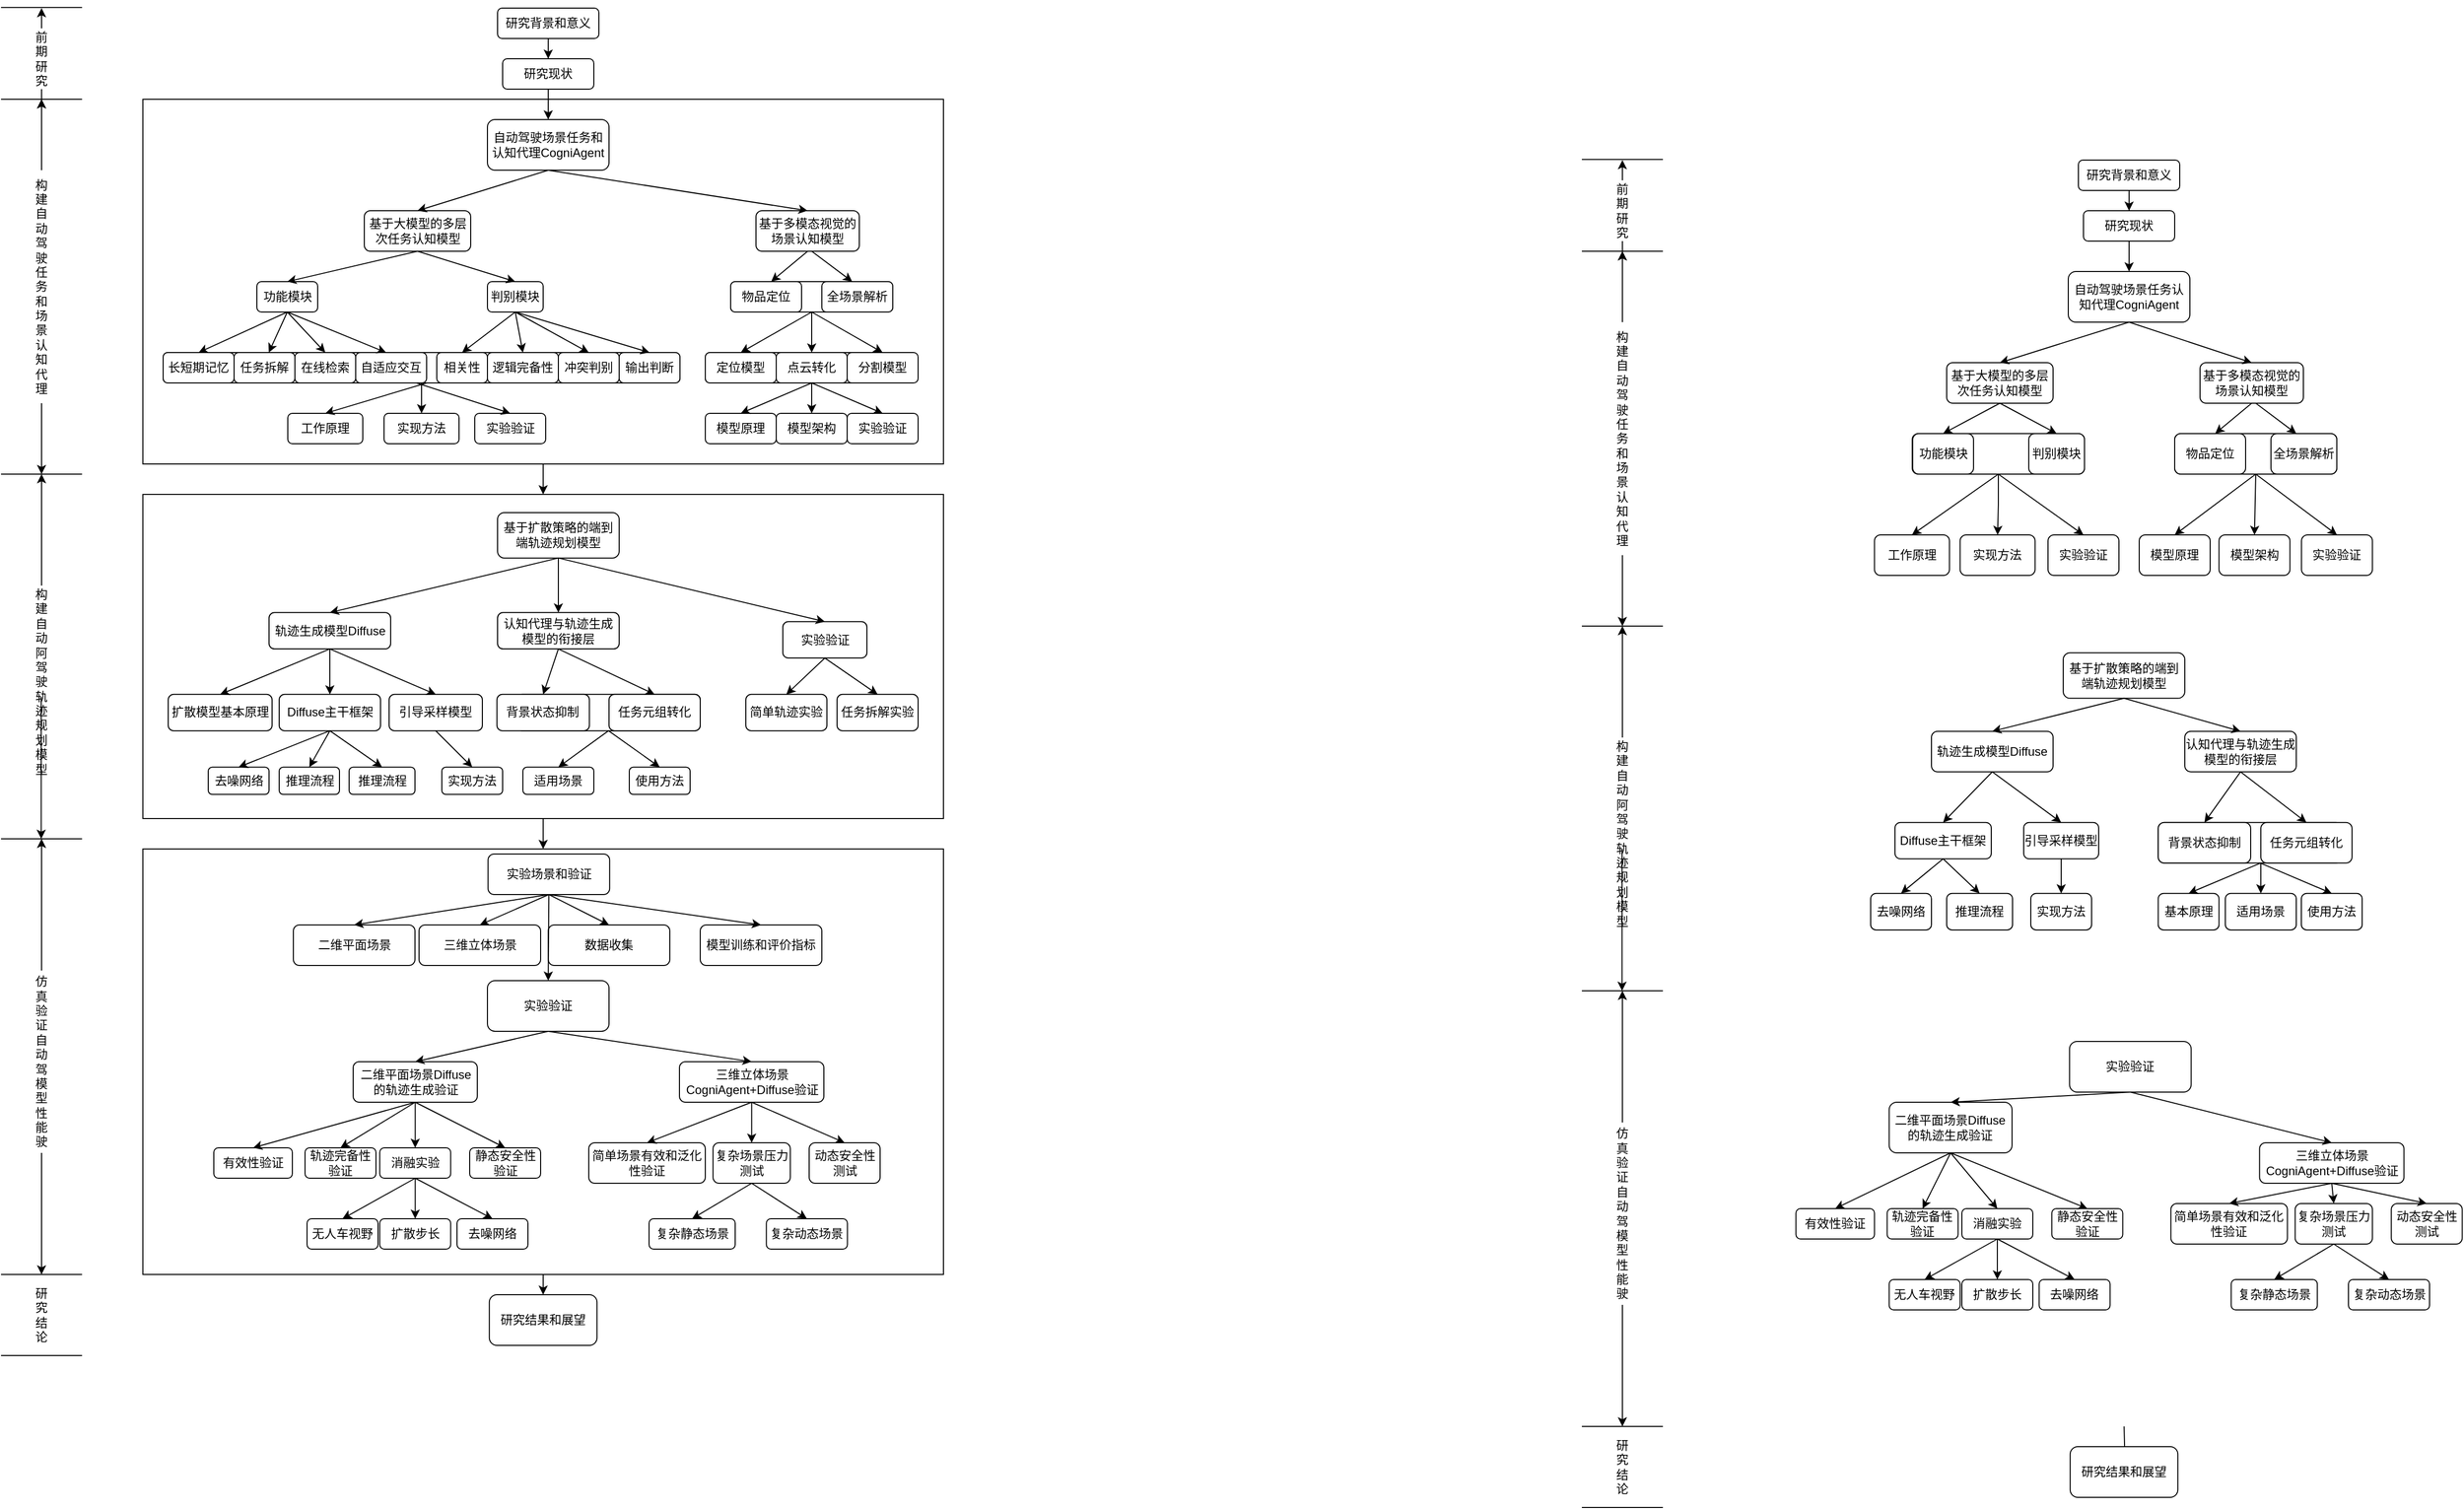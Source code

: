 <mxfile version="26.2.13">
  <diagram name="Page-1" id="3hbqBePf8mesvcO_13ee">
    <mxGraphModel dx="1761" dy="407" grid="1" gridSize="10" guides="1" tooltips="1" connect="1" arrows="1" fold="1" page="1" pageScale="1" pageWidth="850" pageHeight="1100" math="0" shadow="0">
      <root>
        <mxCell id="0" />
        <mxCell id="1" parent="0" />
        <mxCell id="Yd8cJkOGoFrqFYoluBAQ-160" value="" style="rounded=1;whiteSpace=wrap;html=1;" vertex="1" parent="1">
          <mxGeometry x="1848.75" y="883.85" width="181.25" height="40" as="geometry" />
        </mxCell>
        <mxCell id="Yd8cJkOGoFrqFYoluBAQ-157" value="" style="rounded=1;whiteSpace=wrap;html=1;" vertex="1" parent="1">
          <mxGeometry x="1606" y="500" width="170" height="40" as="geometry" />
        </mxCell>
        <mxCell id="qKkn-Dw1OFRTo-UNpiHM-202" style="edgeStyle=orthogonalEdgeStyle;rounded=0;orthogonalLoop=1;jettySize=auto;html=1;" parent="1" source="qKkn-Dw1OFRTo-UNpiHM-198" target="qKkn-Dw1OFRTo-UNpiHM-98" edge="1">
          <mxGeometry relative="1" as="geometry" />
        </mxCell>
        <mxCell id="qKkn-Dw1OFRTo-UNpiHM-201" style="edgeStyle=orthogonalEdgeStyle;rounded=0;orthogonalLoop=1;jettySize=auto;html=1;" parent="1" source="qKkn-Dw1OFRTo-UNpiHM-157" target="qKkn-Dw1OFRTo-UNpiHM-198" edge="1">
          <mxGeometry relative="1" as="geometry" />
        </mxCell>
        <mxCell id="qKkn-Dw1OFRTo-UNpiHM-3" value="" style="edgeStyle=orthogonalEdgeStyle;rounded=0;orthogonalLoop=1;jettySize=auto;html=1;" parent="1" source="qKkn-Dw1OFRTo-UNpiHM-1" target="qKkn-Dw1OFRTo-UNpiHM-2" edge="1">
          <mxGeometry relative="1" as="geometry" />
        </mxCell>
        <mxCell id="qKkn-Dw1OFRTo-UNpiHM-1" value="研究背景和意义" style="rounded=1;whiteSpace=wrap;html=1;" parent="1" vertex="1">
          <mxGeometry x="210" y="80" width="100" height="30" as="geometry" />
        </mxCell>
        <mxCell id="qKkn-Dw1OFRTo-UNpiHM-2" value="研究现状" style="whiteSpace=wrap;html=1;rounded=1;" parent="1" vertex="1">
          <mxGeometry x="215" y="130" width="90" height="30" as="geometry" />
        </mxCell>
        <mxCell id="qKkn-Dw1OFRTo-UNpiHM-98" value="研究结果和展望" style="whiteSpace=wrap;html=1;rounded=1;" parent="1" vertex="1">
          <mxGeometry x="201.88" y="1350" width="106.25" height="50" as="geometry" />
        </mxCell>
        <mxCell id="qKkn-Dw1OFRTo-UNpiHM-207" value="" style="endArrow=none;html=1;rounded=0;" parent="1" edge="1">
          <mxGeometry width="50" height="50" relative="1" as="geometry">
            <mxPoint x="-280" y="79.33" as="sourcePoint" />
            <mxPoint x="-200" y="79.33" as="targetPoint" />
          </mxGeometry>
        </mxCell>
        <mxCell id="qKkn-Dw1OFRTo-UNpiHM-211" value="" style="endArrow=none;html=1;rounded=0;" parent="1" edge="1">
          <mxGeometry width="50" height="50" relative="1" as="geometry">
            <mxPoint x="-280" y="170" as="sourcePoint" />
            <mxPoint x="-200" y="170" as="targetPoint" />
          </mxGeometry>
        </mxCell>
        <mxCell id="qKkn-Dw1OFRTo-UNpiHM-212" value="" style="endArrow=none;html=1;rounded=0;" parent="1" edge="1">
          <mxGeometry width="50" height="50" relative="1" as="geometry">
            <mxPoint x="-280" y="540" as="sourcePoint" />
            <mxPoint x="-200" y="540" as="targetPoint" />
          </mxGeometry>
        </mxCell>
        <mxCell id="qKkn-Dw1OFRTo-UNpiHM-213" value="" style="endArrow=none;html=1;rounded=0;" parent="1" edge="1">
          <mxGeometry width="50" height="50" relative="1" as="geometry">
            <mxPoint x="-280" y="900" as="sourcePoint" />
            <mxPoint x="-200" y="900" as="targetPoint" />
          </mxGeometry>
        </mxCell>
        <mxCell id="qKkn-Dw1OFRTo-UNpiHM-214" value="" style="endArrow=none;html=1;rounded=0;" parent="1" edge="1">
          <mxGeometry width="50" height="50" relative="1" as="geometry">
            <mxPoint x="-280" y="1330" as="sourcePoint" />
            <mxPoint x="-200" y="1330" as="targetPoint" />
          </mxGeometry>
        </mxCell>
        <mxCell id="qKkn-Dw1OFRTo-UNpiHM-215" value="" style="endArrow=none;html=1;rounded=0;" parent="1" edge="1">
          <mxGeometry width="50" height="50" relative="1" as="geometry">
            <mxPoint x="-280" y="1410" as="sourcePoint" />
            <mxPoint x="-200" y="1410" as="targetPoint" />
          </mxGeometry>
        </mxCell>
        <mxCell id="qKkn-Dw1OFRTo-UNpiHM-221" style="edgeStyle=orthogonalEdgeStyle;rounded=0;orthogonalLoop=1;jettySize=auto;html=1;" parent="1" source="qKkn-Dw1OFRTo-UNpiHM-216" edge="1">
          <mxGeometry relative="1" as="geometry">
            <mxPoint x="-240.0" y="170" as="targetPoint" />
          </mxGeometry>
        </mxCell>
        <mxCell id="qKkn-Dw1OFRTo-UNpiHM-222" style="edgeStyle=orthogonalEdgeStyle;rounded=0;orthogonalLoop=1;jettySize=auto;html=1;" parent="1" source="qKkn-Dw1OFRTo-UNpiHM-216" edge="1">
          <mxGeometry relative="1" as="geometry">
            <mxPoint x="-240.0" y="540" as="targetPoint" />
          </mxGeometry>
        </mxCell>
        <mxCell id="qKkn-Dw1OFRTo-UNpiHM-216" value="构建自动驾驶任务和场景认知代理" style="text;strokeColor=none;align=center;fillColor=none;html=1;verticalAlign=middle;whiteSpace=wrap;rounded=0;" parent="1" vertex="1">
          <mxGeometry x="-250" y="240" width="20" height="230" as="geometry" />
        </mxCell>
        <mxCell id="qKkn-Dw1OFRTo-UNpiHM-224" style="edgeStyle=orthogonalEdgeStyle;rounded=0;orthogonalLoop=1;jettySize=auto;html=1;" parent="1" source="qKkn-Dw1OFRTo-UNpiHM-223" edge="1">
          <mxGeometry relative="1" as="geometry">
            <mxPoint x="-240" y="80" as="targetPoint" />
          </mxGeometry>
        </mxCell>
        <mxCell id="qKkn-Dw1OFRTo-UNpiHM-225" style="edgeStyle=orthogonalEdgeStyle;rounded=0;orthogonalLoop=1;jettySize=auto;html=1;" parent="1" source="qKkn-Dw1OFRTo-UNpiHM-223" edge="1">
          <mxGeometry relative="1" as="geometry">
            <mxPoint x="-240" y="170" as="targetPoint" />
          </mxGeometry>
        </mxCell>
        <mxCell id="qKkn-Dw1OFRTo-UNpiHM-223" value="前期研究" style="text;strokeColor=none;align=center;fillColor=none;html=1;verticalAlign=middle;whiteSpace=wrap;rounded=0;" parent="1" vertex="1">
          <mxGeometry x="-250" y="100" width="20" height="60" as="geometry" />
        </mxCell>
        <mxCell id="qKkn-Dw1OFRTo-UNpiHM-227" style="edgeStyle=orthogonalEdgeStyle;rounded=0;orthogonalLoop=1;jettySize=auto;html=1;" parent="1" source="qKkn-Dw1OFRTo-UNpiHM-226" edge="1">
          <mxGeometry relative="1" as="geometry">
            <mxPoint x="-240" y="540.0" as="targetPoint" />
          </mxGeometry>
        </mxCell>
        <mxCell id="qKkn-Dw1OFRTo-UNpiHM-228" style="edgeStyle=orthogonalEdgeStyle;rounded=0;orthogonalLoop=1;jettySize=auto;html=1;" parent="1" edge="1">
          <mxGeometry relative="1" as="geometry">
            <mxPoint x="-240.33" y="900" as="targetPoint" />
            <mxPoint x="-240.33" y="760" as="sourcePoint" />
          </mxGeometry>
        </mxCell>
        <mxCell id="qKkn-Dw1OFRTo-UNpiHM-226" value="构建自动阿驾驶轨迹规划模型" style="text;strokeColor=none;align=center;fillColor=none;html=1;verticalAlign=middle;whiteSpace=wrap;rounded=0;" parent="1" vertex="1">
          <mxGeometry x="-250" y="650" width="20" height="190" as="geometry" />
        </mxCell>
        <mxCell id="qKkn-Dw1OFRTo-UNpiHM-240" style="edgeStyle=orthogonalEdgeStyle;rounded=0;orthogonalLoop=1;jettySize=auto;html=1;" parent="1" source="qKkn-Dw1OFRTo-UNpiHM-229" edge="1">
          <mxGeometry relative="1" as="geometry">
            <mxPoint x="-240" y="900" as="targetPoint" />
          </mxGeometry>
        </mxCell>
        <mxCell id="qKkn-Dw1OFRTo-UNpiHM-241" style="edgeStyle=orthogonalEdgeStyle;rounded=0;orthogonalLoop=1;jettySize=auto;html=1;" parent="1" source="qKkn-Dw1OFRTo-UNpiHM-229" edge="1">
          <mxGeometry relative="1" as="geometry">
            <mxPoint x="-240" y="1330" as="targetPoint" />
          </mxGeometry>
        </mxCell>
        <mxCell id="qKkn-Dw1OFRTo-UNpiHM-229" value="仿真验证自动驾模型性能驶" style="text;strokeColor=none;align=center;fillColor=none;html=1;verticalAlign=middle;whiteSpace=wrap;rounded=0;" parent="1" vertex="1">
          <mxGeometry x="-250" y="1030" width="20" height="180" as="geometry" />
        </mxCell>
        <mxCell id="qKkn-Dw1OFRTo-UNpiHM-232" value="研究结论" style="text;strokeColor=none;align=center;fillColor=none;html=1;verticalAlign=middle;whiteSpace=wrap;rounded=0;" parent="1" vertex="1">
          <mxGeometry x="-250" y="1340" width="20" height="60" as="geometry" />
        </mxCell>
        <mxCell id="qKkn-Dw1OFRTo-UNpiHM-236" value="" style="group" parent="1" vertex="1" connectable="0">
          <mxGeometry x="-140" y="560" width="790" height="320" as="geometry" />
        </mxCell>
        <mxCell id="qKkn-Dw1OFRTo-UNpiHM-157" value="" style="rounded=0;whiteSpace=wrap;html=1;" parent="qKkn-Dw1OFRTo-UNpiHM-236" vertex="1">
          <mxGeometry width="790" height="320" as="geometry" />
        </mxCell>
        <mxCell id="qKkn-Dw1OFRTo-UNpiHM-150" value="" style="rounded=1;whiteSpace=wrap;html=1;" parent="qKkn-Dw1OFRTo-UNpiHM-236" vertex="1">
          <mxGeometry x="369" y="197.436" width="181" height="35.897" as="geometry" />
        </mxCell>
        <mxCell id="qKkn-Dw1OFRTo-UNpiHM-52" value="基于扩散策略的端到端轨迹规划模型" style="rounded=1;whiteSpace=wrap;html=1;" parent="qKkn-Dw1OFRTo-UNpiHM-236" vertex="1">
          <mxGeometry x="350" y="17.949" width="120" height="44.872" as="geometry" />
        </mxCell>
        <mxCell id="qKkn-Dw1OFRTo-UNpiHM-53" value="轨迹生成模型Diffuse" style="whiteSpace=wrap;html=1;rounded=1;" parent="qKkn-Dw1OFRTo-UNpiHM-236" vertex="1">
          <mxGeometry x="124.5" y="116.667" width="120" height="35.897" as="geometry" />
        </mxCell>
        <mxCell id="qKkn-Dw1OFRTo-UNpiHM-55" value="认知代理与轨迹生成模型的衔接层" style="whiteSpace=wrap;html=1;rounded=1;" parent="qKkn-Dw1OFRTo-UNpiHM-236" vertex="1">
          <mxGeometry x="350" y="116.667" width="120" height="35.897" as="geometry" />
        </mxCell>
        <mxCell id="qKkn-Dw1OFRTo-UNpiHM-56" value="扩散模型基本原理" style="whiteSpace=wrap;html=1;rounded=1;" parent="qKkn-Dw1OFRTo-UNpiHM-236" vertex="1">
          <mxGeometry x="25" y="197.436" width="102.5" height="35.897" as="geometry" />
        </mxCell>
        <mxCell id="qKkn-Dw1OFRTo-UNpiHM-59" value="Diffuse主干框架" style="whiteSpace=wrap;html=1;rounded=1;" parent="qKkn-Dw1OFRTo-UNpiHM-236" vertex="1">
          <mxGeometry x="134.5" y="197.436" width="100" height="35.897" as="geometry" />
        </mxCell>
        <mxCell id="qKkn-Dw1OFRTo-UNpiHM-60" value="引导采样模型" style="whiteSpace=wrap;html=1;rounded=1;" parent="qKkn-Dw1OFRTo-UNpiHM-236" vertex="1">
          <mxGeometry x="243" y="197.436" width="92" height="35.897" as="geometry" />
        </mxCell>
        <mxCell id="qKkn-Dw1OFRTo-UNpiHM-65" value="去噪网络" style="whiteSpace=wrap;html=1;rounded=1;" parent="qKkn-Dw1OFRTo-UNpiHM-236" vertex="1">
          <mxGeometry x="64.5" y="269.231" width="60" height="26.923" as="geometry" />
        </mxCell>
        <mxCell id="qKkn-Dw1OFRTo-UNpiHM-66" value="推理流程" style="whiteSpace=wrap;html=1;rounded=1;" parent="qKkn-Dw1OFRTo-UNpiHM-236" vertex="1">
          <mxGeometry x="134.5" y="269.231" width="59.5" height="26.923" as="geometry" />
        </mxCell>
        <mxCell id="qKkn-Dw1OFRTo-UNpiHM-67" value="推理流程" style="whiteSpace=wrap;html=1;rounded=1;" parent="qKkn-Dw1OFRTo-UNpiHM-236" vertex="1">
          <mxGeometry x="203.5" y="269.231" width="65" height="26.923" as="geometry" />
        </mxCell>
        <mxCell id="qKkn-Dw1OFRTo-UNpiHM-69" value="实现方法" style="whiteSpace=wrap;html=1;rounded=1;" parent="qKkn-Dw1OFRTo-UNpiHM-236" vertex="1">
          <mxGeometry x="295" y="269.231" width="60" height="26.923" as="geometry" />
        </mxCell>
        <mxCell id="qKkn-Dw1OFRTo-UNpiHM-70" value="背景状态抑制" style="whiteSpace=wrap;html=1;rounded=1;" parent="qKkn-Dw1OFRTo-UNpiHM-236" vertex="1">
          <mxGeometry x="349.38" y="197.436" width="91.25" height="35.897" as="geometry" />
        </mxCell>
        <mxCell id="qKkn-Dw1OFRTo-UNpiHM-72" value="任务元组转化" style="whiteSpace=wrap;html=1;rounded=1;" parent="qKkn-Dw1OFRTo-UNpiHM-236" vertex="1">
          <mxGeometry x="460" y="197.436" width="90" height="35.897" as="geometry" />
        </mxCell>
        <mxCell id="qKkn-Dw1OFRTo-UNpiHM-73" value="适用场景" style="whiteSpace=wrap;html=1;rounded=1;" parent="qKkn-Dw1OFRTo-UNpiHM-236" vertex="1">
          <mxGeometry x="375" y="269.231" width="70" height="26.923" as="geometry" />
        </mxCell>
        <mxCell id="qKkn-Dw1OFRTo-UNpiHM-75" value="使用方法" style="whiteSpace=wrap;html=1;rounded=1;" parent="qKkn-Dw1OFRTo-UNpiHM-236" vertex="1">
          <mxGeometry x="480" y="269.231" width="60" height="26.923" as="geometry" />
        </mxCell>
        <mxCell id="qKkn-Dw1OFRTo-UNpiHM-76" value="简单轨迹实验" style="rounded=1;whiteSpace=wrap;html=1;" parent="qKkn-Dw1OFRTo-UNpiHM-236" vertex="1">
          <mxGeometry x="595" y="197.436" width="80" height="35.897" as="geometry" />
        </mxCell>
        <mxCell id="qKkn-Dw1OFRTo-UNpiHM-77" value="实验验证" style="rounded=1;whiteSpace=wrap;html=1;" parent="qKkn-Dw1OFRTo-UNpiHM-236" vertex="1">
          <mxGeometry x="631.5" y="125.641" width="83" height="35.897" as="geometry" />
        </mxCell>
        <mxCell id="qKkn-Dw1OFRTo-UNpiHM-137" value="" style="endArrow=classic;html=1;rounded=0;entryX=0.5;entryY=0;entryDx=0;entryDy=0;exitX=0.5;exitY=1;exitDx=0;exitDy=0;" parent="qKkn-Dw1OFRTo-UNpiHM-236" source="qKkn-Dw1OFRTo-UNpiHM-150" target="qKkn-Dw1OFRTo-UNpiHM-73" edge="1">
          <mxGeometry width="50" height="50" relative="1" as="geometry">
            <mxPoint x="287.5" y="332.051" as="sourcePoint" />
            <mxPoint x="337.5" y="287.179" as="targetPoint" />
          </mxGeometry>
        </mxCell>
        <mxCell id="qKkn-Dw1OFRTo-UNpiHM-138" value="" style="endArrow=classic;html=1;rounded=0;entryX=0.5;entryY=0;entryDx=0;entryDy=0;exitX=0.5;exitY=1;exitDx=0;exitDy=0;" parent="qKkn-Dw1OFRTo-UNpiHM-236" source="qKkn-Dw1OFRTo-UNpiHM-60" target="qKkn-Dw1OFRTo-UNpiHM-69" edge="1">
          <mxGeometry width="50" height="50" relative="1" as="geometry">
            <mxPoint x="-115" y="107.692" as="sourcePoint" />
            <mxPoint x="-65" y="62.821" as="targetPoint" />
          </mxGeometry>
        </mxCell>
        <mxCell id="qKkn-Dw1OFRTo-UNpiHM-139" value="" style="endArrow=classic;html=1;rounded=0;entryX=0.5;entryY=0;entryDx=0;entryDy=0;exitX=0.5;exitY=1;exitDx=0;exitDy=0;" parent="qKkn-Dw1OFRTo-UNpiHM-236" source="qKkn-Dw1OFRTo-UNpiHM-59" target="qKkn-Dw1OFRTo-UNpiHM-67" edge="1">
          <mxGeometry width="50" height="50" relative="1" as="geometry">
            <mxPoint x="-105" y="116.667" as="sourcePoint" />
            <mxPoint x="-55" y="71.795" as="targetPoint" />
          </mxGeometry>
        </mxCell>
        <mxCell id="qKkn-Dw1OFRTo-UNpiHM-140" value="" style="endArrow=classic;html=1;rounded=0;entryX=0.5;entryY=0;entryDx=0;entryDy=0;exitX=0.5;exitY=1;exitDx=0;exitDy=0;" parent="qKkn-Dw1OFRTo-UNpiHM-236" source="qKkn-Dw1OFRTo-UNpiHM-59" target="qKkn-Dw1OFRTo-UNpiHM-66" edge="1">
          <mxGeometry width="50" height="50" relative="1" as="geometry">
            <mxPoint x="-95" y="125.641" as="sourcePoint" />
            <mxPoint x="-45" y="80.769" as="targetPoint" />
          </mxGeometry>
        </mxCell>
        <mxCell id="qKkn-Dw1OFRTo-UNpiHM-141" value="" style="endArrow=classic;html=1;rounded=0;entryX=0.5;entryY=0;entryDx=0;entryDy=0;exitX=0.5;exitY=1;exitDx=0;exitDy=0;" parent="qKkn-Dw1OFRTo-UNpiHM-236" source="qKkn-Dw1OFRTo-UNpiHM-59" target="qKkn-Dw1OFRTo-UNpiHM-65" edge="1">
          <mxGeometry width="50" height="50" relative="1" as="geometry">
            <mxPoint x="-85" y="134.615" as="sourcePoint" />
            <mxPoint x="-35" y="89.744" as="targetPoint" />
          </mxGeometry>
        </mxCell>
        <mxCell id="qKkn-Dw1OFRTo-UNpiHM-142" value="" style="endArrow=classic;html=1;rounded=0;entryX=0.5;entryY=0;entryDx=0;entryDy=0;exitX=0.5;exitY=1;exitDx=0;exitDy=0;" parent="qKkn-Dw1OFRTo-UNpiHM-236" source="qKkn-Dw1OFRTo-UNpiHM-55" target="qKkn-Dw1OFRTo-UNpiHM-72" edge="1">
          <mxGeometry width="50" height="50" relative="1" as="geometry">
            <mxPoint x="-165" y="143.59" as="sourcePoint" />
            <mxPoint x="-115" y="98.718" as="targetPoint" />
          </mxGeometry>
        </mxCell>
        <mxCell id="qKkn-Dw1OFRTo-UNpiHM-143" value="" style="endArrow=classic;html=1;rounded=0;entryX=0.5;entryY=0;entryDx=0;entryDy=0;exitX=0.5;exitY=1;exitDx=0;exitDy=0;" parent="qKkn-Dw1OFRTo-UNpiHM-236" source="qKkn-Dw1OFRTo-UNpiHM-55" target="qKkn-Dw1OFRTo-UNpiHM-70" edge="1">
          <mxGeometry width="50" height="50" relative="1" as="geometry">
            <mxPoint x="-155" y="152.564" as="sourcePoint" />
            <mxPoint x="-105" y="107.692" as="targetPoint" />
          </mxGeometry>
        </mxCell>
        <mxCell id="qKkn-Dw1OFRTo-UNpiHM-144" value="" style="endArrow=classic;html=1;rounded=0;entryX=0.5;entryY=0;entryDx=0;entryDy=0;exitX=0.5;exitY=1;exitDx=0;exitDy=0;" parent="qKkn-Dw1OFRTo-UNpiHM-236" source="qKkn-Dw1OFRTo-UNpiHM-53" target="qKkn-Dw1OFRTo-UNpiHM-60" edge="1">
          <mxGeometry width="50" height="50" relative="1" as="geometry">
            <mxPoint x="-55" y="161.538" as="sourcePoint" />
            <mxPoint x="-5" y="116.667" as="targetPoint" />
          </mxGeometry>
        </mxCell>
        <mxCell id="qKkn-Dw1OFRTo-UNpiHM-145" value="" style="endArrow=classic;html=1;rounded=0;entryX=0.5;entryY=0;entryDx=0;entryDy=0;exitX=0.5;exitY=1;exitDx=0;exitDy=0;" parent="qKkn-Dw1OFRTo-UNpiHM-236" source="qKkn-Dw1OFRTo-UNpiHM-53" target="qKkn-Dw1OFRTo-UNpiHM-59" edge="1">
          <mxGeometry width="50" height="50" relative="1" as="geometry">
            <mxPoint x="-45" y="170.513" as="sourcePoint" />
            <mxPoint x="5" y="125.641" as="targetPoint" />
          </mxGeometry>
        </mxCell>
        <mxCell id="qKkn-Dw1OFRTo-UNpiHM-146" value="" style="endArrow=classic;html=1;rounded=0;exitX=0.5;exitY=1;exitDx=0;exitDy=0;entryX=0.5;entryY=0;entryDx=0;entryDy=0;" parent="qKkn-Dw1OFRTo-UNpiHM-236" source="qKkn-Dw1OFRTo-UNpiHM-53" target="qKkn-Dw1OFRTo-UNpiHM-56" edge="1">
          <mxGeometry width="50" height="50" relative="1" as="geometry">
            <mxPoint x="-35" y="179.487" as="sourcePoint" />
            <mxPoint x="205" y="206.41" as="targetPoint" />
          </mxGeometry>
        </mxCell>
        <mxCell id="qKkn-Dw1OFRTo-UNpiHM-147" value="" style="endArrow=classic;html=1;rounded=0;entryX=0.5;entryY=0;entryDx=0;entryDy=0;exitX=0.5;exitY=1;exitDx=0;exitDy=0;" parent="qKkn-Dw1OFRTo-UNpiHM-236" source="qKkn-Dw1OFRTo-UNpiHM-52" target="qKkn-Dw1OFRTo-UNpiHM-53" edge="1">
          <mxGeometry width="50" height="50" relative="1" as="geometry">
            <mxPoint x="-25" y="188.462" as="sourcePoint" />
            <mxPoint x="25" y="143.59" as="targetPoint" />
          </mxGeometry>
        </mxCell>
        <mxCell id="qKkn-Dw1OFRTo-UNpiHM-148" value="" style="endArrow=classic;html=1;rounded=0;entryX=0.5;entryY=0;entryDx=0;entryDy=0;exitX=0.5;exitY=1;exitDx=0;exitDy=0;" parent="qKkn-Dw1OFRTo-UNpiHM-236" source="qKkn-Dw1OFRTo-UNpiHM-52" target="qKkn-Dw1OFRTo-UNpiHM-55" edge="1">
          <mxGeometry width="50" height="50" relative="1" as="geometry">
            <mxPoint x="355" y="152.564" as="sourcePoint" />
            <mxPoint x="405" y="107.692" as="targetPoint" />
          </mxGeometry>
        </mxCell>
        <mxCell id="qKkn-Dw1OFRTo-UNpiHM-151" value="" style="endArrow=classic;html=1;rounded=0;entryX=0.5;entryY=0;entryDx=0;entryDy=0;exitX=0.5;exitY=1;exitDx=0;exitDy=0;" parent="qKkn-Dw1OFRTo-UNpiHM-236" source="qKkn-Dw1OFRTo-UNpiHM-150" target="qKkn-Dw1OFRTo-UNpiHM-75" edge="1">
          <mxGeometry width="50" height="50" relative="1" as="geometry">
            <mxPoint x="665" y="278.205" as="sourcePoint" />
            <mxPoint x="715" y="233.333" as="targetPoint" />
          </mxGeometry>
        </mxCell>
        <mxCell id="qKkn-Dw1OFRTo-UNpiHM-152" value="" style="endArrow=classic;html=1;rounded=0;entryX=0.5;entryY=0;entryDx=0;entryDy=0;exitX=0.5;exitY=1;exitDx=0;exitDy=0;" parent="qKkn-Dw1OFRTo-UNpiHM-236" source="qKkn-Dw1OFRTo-UNpiHM-52" target="qKkn-Dw1OFRTo-UNpiHM-77" edge="1">
          <mxGeometry width="50" height="50" relative="1" as="geometry">
            <mxPoint x="765" y="287.179" as="sourcePoint" />
            <mxPoint x="815" y="242.308" as="targetPoint" />
          </mxGeometry>
        </mxCell>
        <mxCell id="qKkn-Dw1OFRTo-UNpiHM-153" value="" style="endArrow=classic;html=1;rounded=0;entryX=0.5;entryY=0;entryDx=0;entryDy=0;exitX=0.5;exitY=1;exitDx=0;exitDy=0;" parent="qKkn-Dw1OFRTo-UNpiHM-236" source="qKkn-Dw1OFRTo-UNpiHM-77" target="qKkn-Dw1OFRTo-UNpiHM-76" edge="1">
          <mxGeometry width="50" height="50" relative="1" as="geometry">
            <mxPoint x="775" y="296.154" as="sourcePoint" />
            <mxPoint x="825" y="251.282" as="targetPoint" />
          </mxGeometry>
        </mxCell>
        <mxCell id="qKkn-Dw1OFRTo-UNpiHM-154" value="" style="endArrow=classic;html=1;rounded=0;exitX=0.5;exitY=1;exitDx=0;exitDy=0;entryX=0.5;entryY=0;entryDx=0;entryDy=0;" parent="qKkn-Dw1OFRTo-UNpiHM-236" source="qKkn-Dw1OFRTo-UNpiHM-77" target="qKkn-Dw1OFRTo-UNpiHM-155" edge="1">
          <mxGeometry width="50" height="50" relative="1" as="geometry">
            <mxPoint x="785" y="305.128" as="sourcePoint" />
            <mxPoint x="835" y="260.256" as="targetPoint" />
          </mxGeometry>
        </mxCell>
        <mxCell id="qKkn-Dw1OFRTo-UNpiHM-155" value="任务拆解实验" style="rounded=1;whiteSpace=wrap;html=1;" parent="qKkn-Dw1OFRTo-UNpiHM-236" vertex="1">
          <mxGeometry x="685" y="197.436" width="80" height="35.897" as="geometry" />
        </mxCell>
        <mxCell id="qKkn-Dw1OFRTo-UNpiHM-237" value="" style="group" parent="1" vertex="1" connectable="0">
          <mxGeometry x="-140" y="170" width="790" height="360" as="geometry" />
        </mxCell>
        <mxCell id="qKkn-Dw1OFRTo-UNpiHM-132" value="" style="rounded=0;whiteSpace=wrap;html=1;" parent="qKkn-Dw1OFRTo-UNpiHM-237" vertex="1">
          <mxGeometry width="790" height="360" as="geometry" />
        </mxCell>
        <mxCell id="qKkn-Dw1OFRTo-UNpiHM-130" style="edgeStyle=orthogonalEdgeStyle;rounded=0;orthogonalLoop=1;jettySize=auto;html=1;entryX=0.5;entryY=0;entryDx=0;entryDy=0;" parent="qKkn-Dw1OFRTo-UNpiHM-237" source="qKkn-Dw1OFRTo-UNpiHM-125" target="qKkn-Dw1OFRTo-UNpiHM-123" edge="1">
          <mxGeometry relative="1" as="geometry" />
        </mxCell>
        <mxCell id="qKkn-Dw1OFRTo-UNpiHM-125" value="" style="rounded=1;whiteSpace=wrap;html=1;" parent="qKkn-Dw1OFRTo-UNpiHM-237" vertex="1">
          <mxGeometry x="20" y="250" width="510" height="30" as="geometry" />
        </mxCell>
        <mxCell id="qKkn-Dw1OFRTo-UNpiHM-113" value="" style="rounded=1;whiteSpace=wrap;html=1;" parent="qKkn-Dw1OFRTo-UNpiHM-237" vertex="1">
          <mxGeometry x="555" y="250" width="205" height="30" as="geometry" />
        </mxCell>
        <mxCell id="qKkn-Dw1OFRTo-UNpiHM-118" style="edgeStyle=orthogonalEdgeStyle;rounded=0;orthogonalLoop=1;jettySize=auto;html=1;entryX=0.5;entryY=0;entryDx=0;entryDy=0;" parent="qKkn-Dw1OFRTo-UNpiHM-237" source="qKkn-Dw1OFRTo-UNpiHM-112" target="qKkn-Dw1OFRTo-UNpiHM-38" edge="1">
          <mxGeometry relative="1" as="geometry" />
        </mxCell>
        <mxCell id="qKkn-Dw1OFRTo-UNpiHM-112" value="" style="rounded=1;whiteSpace=wrap;html=1;" parent="qKkn-Dw1OFRTo-UNpiHM-237" vertex="1">
          <mxGeometry x="580" y="180" width="160" height="30" as="geometry" />
        </mxCell>
        <mxCell id="qKkn-Dw1OFRTo-UNpiHM-106" style="edgeStyle=orthogonalEdgeStyle;rounded=0;orthogonalLoop=1;jettySize=auto;html=1;entryX=0.5;entryY=0;entryDx=0;entryDy=0;" parent="qKkn-Dw1OFRTo-UNpiHM-237" source="qKkn-Dw1OFRTo-UNpiHM-2" target="qKkn-Dw1OFRTo-UNpiHM-63" edge="1">
          <mxGeometry relative="1" as="geometry" />
        </mxCell>
        <mxCell id="qKkn-Dw1OFRTo-UNpiHM-5" value="基于大模型的多层次任务认知模型" style="rounded=1;whiteSpace=wrap;html=1;" parent="qKkn-Dw1OFRTo-UNpiHM-237" vertex="1">
          <mxGeometry x="218.5" y="110" width="105" height="40" as="geometry" />
        </mxCell>
        <mxCell id="qKkn-Dw1OFRTo-UNpiHM-6" value="基于多模态视觉的场景认知模型" style="rounded=1;whiteSpace=wrap;html=1;" parent="qKkn-Dw1OFRTo-UNpiHM-237" vertex="1">
          <mxGeometry x="605" y="110" width="102" height="40" as="geometry" />
        </mxCell>
        <mxCell id="qKkn-Dw1OFRTo-UNpiHM-7" value="功能模块" style="rounded=1;whiteSpace=wrap;html=1;" parent="qKkn-Dw1OFRTo-UNpiHM-237" vertex="1">
          <mxGeometry x="112.5" y="180" width="60" height="30" as="geometry" />
        </mxCell>
        <mxCell id="qKkn-Dw1OFRTo-UNpiHM-8" value="判别模块" style="rounded=1;whiteSpace=wrap;html=1;" parent="qKkn-Dw1OFRTo-UNpiHM-237" vertex="1">
          <mxGeometry x="340" y="180" width="55" height="30" as="geometry" />
        </mxCell>
        <mxCell id="qKkn-Dw1OFRTo-UNpiHM-9" value="长短期记忆" style="rounded=1;whiteSpace=wrap;html=1;" parent="qKkn-Dw1OFRTo-UNpiHM-237" vertex="1">
          <mxGeometry x="20" y="250" width="70" height="30" as="geometry" />
        </mxCell>
        <mxCell id="qKkn-Dw1OFRTo-UNpiHM-10" value="任务拆解" style="rounded=1;whiteSpace=wrap;html=1;" parent="qKkn-Dw1OFRTo-UNpiHM-237" vertex="1">
          <mxGeometry x="90" y="250" width="60" height="30" as="geometry" />
        </mxCell>
        <mxCell id="qKkn-Dw1OFRTo-UNpiHM-11" value="在线检索" style="rounded=1;whiteSpace=wrap;html=1;" parent="qKkn-Dw1OFRTo-UNpiHM-237" vertex="1">
          <mxGeometry x="150" y="250" width="60" height="30" as="geometry" />
        </mxCell>
        <mxCell id="qKkn-Dw1OFRTo-UNpiHM-12" value="自适应交互" style="rounded=1;whiteSpace=wrap;html=1;" parent="qKkn-Dw1OFRTo-UNpiHM-237" vertex="1">
          <mxGeometry x="210" y="250" width="70" height="30" as="geometry" />
        </mxCell>
        <mxCell id="qKkn-Dw1OFRTo-UNpiHM-13" value="相关性" style="rounded=1;whiteSpace=wrap;html=1;" parent="qKkn-Dw1OFRTo-UNpiHM-237" vertex="1">
          <mxGeometry x="290" y="250" width="50" height="30" as="geometry" />
        </mxCell>
        <mxCell id="qKkn-Dw1OFRTo-UNpiHM-14" value="逻辑完备性" style="rounded=1;whiteSpace=wrap;html=1;" parent="qKkn-Dw1OFRTo-UNpiHM-237" vertex="1">
          <mxGeometry x="340" y="250" width="70" height="30" as="geometry" />
        </mxCell>
        <mxCell id="qKkn-Dw1OFRTo-UNpiHM-15" value="输出判断" style="rounded=1;whiteSpace=wrap;html=1;" parent="qKkn-Dw1OFRTo-UNpiHM-237" vertex="1">
          <mxGeometry x="470" y="250" width="60" height="30" as="geometry" />
        </mxCell>
        <mxCell id="qKkn-Dw1OFRTo-UNpiHM-16" value="冲突判别" style="rounded=1;whiteSpace=wrap;html=1;" parent="qKkn-Dw1OFRTo-UNpiHM-237" vertex="1">
          <mxGeometry x="410" y="250" width="60" height="30" as="geometry" />
        </mxCell>
        <mxCell id="qKkn-Dw1OFRTo-UNpiHM-21" value="" style="endArrow=classic;html=1;rounded=0;entryX=0.5;entryY=0;entryDx=0;entryDy=0;exitX=0.5;exitY=1;exitDx=0;exitDy=0;" parent="qKkn-Dw1OFRTo-UNpiHM-237" source="qKkn-Dw1OFRTo-UNpiHM-63" target="qKkn-Dw1OFRTo-UNpiHM-6" edge="1">
          <mxGeometry width="50" height="50" relative="1" as="geometry">
            <mxPoint x="420" y="140" as="sourcePoint" />
            <mxPoint x="490" y="170" as="targetPoint" />
          </mxGeometry>
        </mxCell>
        <mxCell id="qKkn-Dw1OFRTo-UNpiHM-22" value="" style="endArrow=classic;html=1;rounded=0;entryX=0.5;entryY=0;entryDx=0;entryDy=0;exitX=0.5;exitY=1;exitDx=0;exitDy=0;" parent="qKkn-Dw1OFRTo-UNpiHM-237" source="qKkn-Dw1OFRTo-UNpiHM-63" target="qKkn-Dw1OFRTo-UNpiHM-5" edge="1">
          <mxGeometry width="50" height="50" relative="1" as="geometry">
            <mxPoint x="419" y="140" as="sourcePoint" />
            <mxPoint x="600" y="200" as="targetPoint" />
          </mxGeometry>
        </mxCell>
        <mxCell id="qKkn-Dw1OFRTo-UNpiHM-26" value="" style="endArrow=classic;html=1;rounded=0;entryX=0.571;entryY=0;entryDx=0;entryDy=0;entryPerimeter=0;exitX=0.5;exitY=1;exitDx=0;exitDy=0;" parent="qKkn-Dw1OFRTo-UNpiHM-237" source="qKkn-Dw1OFRTo-UNpiHM-7" target="qKkn-Dw1OFRTo-UNpiHM-10" edge="1">
          <mxGeometry width="50" height="50" relative="1" as="geometry">
            <mxPoint x="270" y="300" as="sourcePoint" />
            <mxPoint x="340" y="310" as="targetPoint" />
          </mxGeometry>
        </mxCell>
        <mxCell id="qKkn-Dw1OFRTo-UNpiHM-27" value="" style="endArrow=classic;html=1;rounded=0;entryX=0.5;entryY=0;entryDx=0;entryDy=0;exitX=0.5;exitY=1;exitDx=0;exitDy=0;" parent="qKkn-Dw1OFRTo-UNpiHM-237" source="qKkn-Dw1OFRTo-UNpiHM-7" target="qKkn-Dw1OFRTo-UNpiHM-11" edge="1">
          <mxGeometry width="50" height="50" relative="1" as="geometry">
            <mxPoint x="270" y="300" as="sourcePoint" />
            <mxPoint x="312.5" y="340" as="targetPoint" />
          </mxGeometry>
        </mxCell>
        <mxCell id="qKkn-Dw1OFRTo-UNpiHM-28" value="" style="endArrow=classic;html=1;rounded=0;entryX=0.5;entryY=0;entryDx=0;entryDy=0;exitX=0.5;exitY=1;exitDx=0;exitDy=0;" parent="qKkn-Dw1OFRTo-UNpiHM-237" source="qKkn-Dw1OFRTo-UNpiHM-7" target="qKkn-Dw1OFRTo-UNpiHM-9" edge="1">
          <mxGeometry width="50" height="50" relative="1" as="geometry">
            <mxPoint x="270" y="300" as="sourcePoint" />
            <mxPoint x="240" y="340" as="targetPoint" />
          </mxGeometry>
        </mxCell>
        <mxCell id="qKkn-Dw1OFRTo-UNpiHM-29" value="" style="endArrow=classic;html=1;rounded=0;entryX=0.429;entryY=0;entryDx=0;entryDy=0;entryPerimeter=0;exitX=0.5;exitY=1;exitDx=0;exitDy=0;" parent="qKkn-Dw1OFRTo-UNpiHM-237" source="qKkn-Dw1OFRTo-UNpiHM-7" target="qKkn-Dw1OFRTo-UNpiHM-12" edge="1">
          <mxGeometry width="50" height="50" relative="1" as="geometry">
            <mxPoint x="270" y="300" as="sourcePoint" />
            <mxPoint x="322.5" y="350" as="targetPoint" />
          </mxGeometry>
        </mxCell>
        <mxCell id="qKkn-Dw1OFRTo-UNpiHM-30" value="" style="endArrow=classic;html=1;rounded=0;entryX=0.5;entryY=0;entryDx=0;entryDy=0;exitX=0.5;exitY=1;exitDx=0;exitDy=0;" parent="qKkn-Dw1OFRTo-UNpiHM-237" source="qKkn-Dw1OFRTo-UNpiHM-8" target="qKkn-Dw1OFRTo-UNpiHM-15" edge="1">
          <mxGeometry width="50" height="50" relative="1" as="geometry">
            <mxPoint x="270" y="420" as="sourcePoint" />
            <mxPoint x="380" y="460" as="targetPoint" />
          </mxGeometry>
        </mxCell>
        <mxCell id="qKkn-Dw1OFRTo-UNpiHM-31" value="" style="endArrow=classic;html=1;rounded=0;entryX=0.5;entryY=0;entryDx=0;entryDy=0;exitX=0.5;exitY=1;exitDx=0;exitDy=0;" parent="qKkn-Dw1OFRTo-UNpiHM-237" source="qKkn-Dw1OFRTo-UNpiHM-8" target="qKkn-Dw1OFRTo-UNpiHM-16" edge="1">
          <mxGeometry width="50" height="50" relative="1" as="geometry">
            <mxPoint x="270" y="420" as="sourcePoint" />
            <mxPoint x="370" y="460" as="targetPoint" />
          </mxGeometry>
        </mxCell>
        <mxCell id="qKkn-Dw1OFRTo-UNpiHM-32" value="" style="endArrow=classic;html=1;rounded=0;entryX=0.5;entryY=0;entryDx=0;entryDy=0;exitX=0.5;exitY=1;exitDx=0;exitDy=0;" parent="qKkn-Dw1OFRTo-UNpiHM-237" source="qKkn-Dw1OFRTo-UNpiHM-8" target="qKkn-Dw1OFRTo-UNpiHM-14" edge="1">
          <mxGeometry width="50" height="50" relative="1" as="geometry">
            <mxPoint x="270" y="420" as="sourcePoint" />
            <mxPoint x="370" y="460" as="targetPoint" />
          </mxGeometry>
        </mxCell>
        <mxCell id="qKkn-Dw1OFRTo-UNpiHM-33" value="" style="endArrow=classic;html=1;rounded=0;entryX=0.5;entryY=0;entryDx=0;entryDy=0;exitX=0.5;exitY=1;exitDx=0;exitDy=0;" parent="qKkn-Dw1OFRTo-UNpiHM-237" source="qKkn-Dw1OFRTo-UNpiHM-8" target="qKkn-Dw1OFRTo-UNpiHM-13" edge="1">
          <mxGeometry width="50" height="50" relative="1" as="geometry">
            <mxPoint x="270" y="420" as="sourcePoint" />
            <mxPoint x="236" y="470" as="targetPoint" />
          </mxGeometry>
        </mxCell>
        <mxCell id="qKkn-Dw1OFRTo-UNpiHM-34" value="物品定位" style="rounded=1;whiteSpace=wrap;html=1;" parent="qKkn-Dw1OFRTo-UNpiHM-237" vertex="1">
          <mxGeometry x="580" y="180" width="70" height="30" as="geometry" />
        </mxCell>
        <mxCell id="qKkn-Dw1OFRTo-UNpiHM-35" value="全场景解析" style="rounded=1;whiteSpace=wrap;html=1;" parent="qKkn-Dw1OFRTo-UNpiHM-237" vertex="1">
          <mxGeometry x="670" y="180" width="70" height="30" as="geometry" />
        </mxCell>
        <mxCell id="qKkn-Dw1OFRTo-UNpiHM-36" value="分割模型" style="rounded=1;whiteSpace=wrap;html=1;" parent="qKkn-Dw1OFRTo-UNpiHM-237" vertex="1">
          <mxGeometry x="695" y="250" width="70" height="30" as="geometry" />
        </mxCell>
        <mxCell id="qKkn-Dw1OFRTo-UNpiHM-37" value="定位模型" style="rounded=1;whiteSpace=wrap;html=1;" parent="qKkn-Dw1OFRTo-UNpiHM-237" vertex="1">
          <mxGeometry x="555" y="250" width="70" height="30" as="geometry" />
        </mxCell>
        <mxCell id="qKkn-Dw1OFRTo-UNpiHM-38" value="点云转化" style="rounded=1;whiteSpace=wrap;html=1;" parent="qKkn-Dw1OFRTo-UNpiHM-237" vertex="1">
          <mxGeometry x="625" y="250" width="70" height="30" as="geometry" />
        </mxCell>
        <mxCell id="qKkn-Dw1OFRTo-UNpiHM-40" value="模型原理" style="rounded=1;whiteSpace=wrap;html=1;" parent="qKkn-Dw1OFRTo-UNpiHM-237" vertex="1">
          <mxGeometry x="555" y="310" width="70" height="30" as="geometry" />
        </mxCell>
        <mxCell id="qKkn-Dw1OFRTo-UNpiHM-41" value="实验验证" style="rounded=1;whiteSpace=wrap;html=1;" parent="qKkn-Dw1OFRTo-UNpiHM-237" vertex="1">
          <mxGeometry x="695" y="310" width="70" height="30" as="geometry" />
        </mxCell>
        <mxCell id="qKkn-Dw1OFRTo-UNpiHM-43" value="" style="endArrow=classic;html=1;rounded=0;entryX=0.75;entryY=0;entryDx=0;entryDy=0;" parent="qKkn-Dw1OFRTo-UNpiHM-237" target="qKkn-Dw1OFRTo-UNpiHM-112" edge="1">
          <mxGeometry width="50" height="50" relative="1" as="geometry">
            <mxPoint x="660" y="150" as="sourcePoint" />
            <mxPoint x="932" y="210" as="targetPoint" />
          </mxGeometry>
        </mxCell>
        <mxCell id="qKkn-Dw1OFRTo-UNpiHM-44" value="" style="endArrow=classic;html=1;rounded=0;entryX=0.25;entryY=0;entryDx=0;entryDy=0;exitX=0.5;exitY=1;exitDx=0;exitDy=0;" parent="qKkn-Dw1OFRTo-UNpiHM-237" source="qKkn-Dw1OFRTo-UNpiHM-6" target="qKkn-Dw1OFRTo-UNpiHM-112" edge="1">
          <mxGeometry width="50" height="50" relative="1" as="geometry">
            <mxPoint x="822" y="170" as="sourcePoint" />
            <mxPoint x="887" y="200" as="targetPoint" />
          </mxGeometry>
        </mxCell>
        <mxCell id="qKkn-Dw1OFRTo-UNpiHM-63" value="自动驾驶场景任务和认知代理CogniAgent" style="rounded=1;whiteSpace=wrap;html=1;" parent="qKkn-Dw1OFRTo-UNpiHM-237" vertex="1">
          <mxGeometry x="340" y="20" width="120" height="50" as="geometry" />
        </mxCell>
        <mxCell id="qKkn-Dw1OFRTo-UNpiHM-107" value="" style="endArrow=classic;html=1;rounded=0;entryX=0.5;entryY=0;entryDx=0;entryDy=0;exitX=0.5;exitY=1;exitDx=0;exitDy=0;" parent="qKkn-Dw1OFRTo-UNpiHM-237" source="qKkn-Dw1OFRTo-UNpiHM-5" target="qKkn-Dw1OFRTo-UNpiHM-7" edge="1">
          <mxGeometry width="50" height="50" relative="1" as="geometry">
            <mxPoint x="260.5" y="170" as="sourcePoint" />
            <mxPoint x="145.5" y="210" as="targetPoint" />
          </mxGeometry>
        </mxCell>
        <mxCell id="qKkn-Dw1OFRTo-UNpiHM-108" value="" style="endArrow=classic;html=1;rounded=0;entryX=0.5;entryY=0;entryDx=0;entryDy=0;exitX=0.5;exitY=1;exitDx=0;exitDy=0;" parent="qKkn-Dw1OFRTo-UNpiHM-237" source="qKkn-Dw1OFRTo-UNpiHM-5" target="qKkn-Dw1OFRTo-UNpiHM-8" edge="1">
          <mxGeometry width="50" height="50" relative="1" as="geometry">
            <mxPoint x="281" y="160" as="sourcePoint" />
            <mxPoint x="200" y="190" as="targetPoint" />
          </mxGeometry>
        </mxCell>
        <mxCell id="qKkn-Dw1OFRTo-UNpiHM-115" value="" style="endArrow=classic;html=1;rounded=0;entryX=0.5;entryY=0;entryDx=0;entryDy=0;" parent="qKkn-Dw1OFRTo-UNpiHM-237" target="qKkn-Dw1OFRTo-UNpiHM-36" edge="1">
          <mxGeometry width="50" height="50" relative="1" as="geometry">
            <mxPoint x="660" y="210" as="sourcePoint" />
            <mxPoint x="655" y="390" as="targetPoint" />
          </mxGeometry>
        </mxCell>
        <mxCell id="qKkn-Dw1OFRTo-UNpiHM-117" value="" style="endArrow=classic;html=1;rounded=0;entryX=0.5;entryY=0;entryDx=0;entryDy=0;exitX=0.5;exitY=1;exitDx=0;exitDy=0;" parent="qKkn-Dw1OFRTo-UNpiHM-237" source="qKkn-Dw1OFRTo-UNpiHM-112" target="qKkn-Dw1OFRTo-UNpiHM-37" edge="1">
          <mxGeometry width="50" height="50" relative="1" as="geometry">
            <mxPoint x="655" y="210" as="sourcePoint" />
            <mxPoint x="633" y="308" as="targetPoint" />
          </mxGeometry>
        </mxCell>
        <mxCell id="qKkn-Dw1OFRTo-UNpiHM-48" value="模型架构" style="rounded=1;whiteSpace=wrap;html=1;" parent="qKkn-Dw1OFRTo-UNpiHM-237" vertex="1">
          <mxGeometry x="625" y="310" width="70" height="30" as="geometry" />
        </mxCell>
        <mxCell id="qKkn-Dw1OFRTo-UNpiHM-120" value="" style="endArrow=classic;html=1;rounded=0;entryX=0.5;entryY=0;entryDx=0;entryDy=0;exitX=0.5;exitY=1;exitDx=0;exitDy=0;" parent="qKkn-Dw1OFRTo-UNpiHM-237" source="qKkn-Dw1OFRTo-UNpiHM-38" target="qKkn-Dw1OFRTo-UNpiHM-40" edge="1">
          <mxGeometry width="50" height="50" relative="1" as="geometry">
            <mxPoint x="661.25" y="280" as="sourcePoint" />
            <mxPoint x="591.25" y="320" as="targetPoint" />
          </mxGeometry>
        </mxCell>
        <mxCell id="qKkn-Dw1OFRTo-UNpiHM-121" value="" style="endArrow=classic;html=1;rounded=0;entryX=0.5;entryY=0;entryDx=0;entryDy=0;exitX=0.5;exitY=1;exitDx=0;exitDy=0;" parent="qKkn-Dw1OFRTo-UNpiHM-237" source="qKkn-Dw1OFRTo-UNpiHM-38" target="qKkn-Dw1OFRTo-UNpiHM-48" edge="1">
          <mxGeometry width="50" height="50" relative="1" as="geometry">
            <mxPoint x="670" y="290" as="sourcePoint" />
            <mxPoint x="625" y="320" as="targetPoint" />
          </mxGeometry>
        </mxCell>
        <mxCell id="qKkn-Dw1OFRTo-UNpiHM-122" value="工作原理" style="rounded=1;whiteSpace=wrap;html=1;" parent="qKkn-Dw1OFRTo-UNpiHM-237" vertex="1">
          <mxGeometry x="143" y="310" width="74" height="30" as="geometry" />
        </mxCell>
        <mxCell id="qKkn-Dw1OFRTo-UNpiHM-123" value="实现方法" style="rounded=1;whiteSpace=wrap;html=1;" parent="qKkn-Dw1OFRTo-UNpiHM-237" vertex="1">
          <mxGeometry x="238" y="310" width="74" height="30" as="geometry" />
        </mxCell>
        <mxCell id="qKkn-Dw1OFRTo-UNpiHM-124" value="实验验证" style="rounded=1;whiteSpace=wrap;html=1;" parent="qKkn-Dw1OFRTo-UNpiHM-237" vertex="1">
          <mxGeometry x="327.5" y="310" width="70" height="30" as="geometry" />
        </mxCell>
        <mxCell id="qKkn-Dw1OFRTo-UNpiHM-126" value="" style="endArrow=classic;html=1;rounded=0;entryX=0.5;entryY=0;entryDx=0;entryDy=0;" parent="qKkn-Dw1OFRTo-UNpiHM-237" target="qKkn-Dw1OFRTo-UNpiHM-124" edge="1">
          <mxGeometry width="50" height="50" relative="1" as="geometry">
            <mxPoint x="270" y="280" as="sourcePoint" />
            <mxPoint x="60" y="350" as="targetPoint" />
          </mxGeometry>
        </mxCell>
        <mxCell id="qKkn-Dw1OFRTo-UNpiHM-129" value="" style="endArrow=classic;html=1;rounded=0;entryX=0.5;entryY=0;entryDx=0;entryDy=0;exitX=0.51;exitY=1;exitDx=0;exitDy=0;exitPerimeter=0;" parent="qKkn-Dw1OFRTo-UNpiHM-237" source="qKkn-Dw1OFRTo-UNpiHM-125" target="qKkn-Dw1OFRTo-UNpiHM-122" edge="1">
          <mxGeometry width="50" height="50" relative="1" as="geometry">
            <mxPoint x="40" y="430" as="sourcePoint" />
            <mxPoint x="90" y="380" as="targetPoint" />
          </mxGeometry>
        </mxCell>
        <mxCell id="qKkn-Dw1OFRTo-UNpiHM-131" value="" style="endArrow=classic;html=1;rounded=0;entryX=0.5;entryY=0;entryDx=0;entryDy=0;" parent="qKkn-Dw1OFRTo-UNpiHM-237" target="qKkn-Dw1OFRTo-UNpiHM-41" edge="1">
          <mxGeometry width="50" height="50" relative="1" as="geometry">
            <mxPoint x="660" y="280" as="sourcePoint" />
            <mxPoint x="670" y="320" as="targetPoint" />
          </mxGeometry>
        </mxCell>
        <mxCell id="qKkn-Dw1OFRTo-UNpiHM-238" value="" style="group" parent="1" vertex="1" connectable="0">
          <mxGeometry x="-140" y="910" width="790" height="420" as="geometry" />
        </mxCell>
        <mxCell id="qKkn-Dw1OFRTo-UNpiHM-198" value="" style="rounded=0;whiteSpace=wrap;html=1;" parent="qKkn-Dw1OFRTo-UNpiHM-238" vertex="1">
          <mxGeometry width="790" height="420" as="geometry" />
        </mxCell>
        <mxCell id="qKkn-Dw1OFRTo-UNpiHM-78" value="实验场景和验证" style="rounded=1;whiteSpace=wrap;html=1;" parent="qKkn-Dw1OFRTo-UNpiHM-238" vertex="1">
          <mxGeometry x="340.62" y="5" width="120" height="40" as="geometry" />
        </mxCell>
        <mxCell id="qKkn-Dw1OFRTo-UNpiHM-79" value="二维平面场景" style="rounded=1;whiteSpace=wrap;html=1;" parent="qKkn-Dw1OFRTo-UNpiHM-238" vertex="1">
          <mxGeometry x="148.5" y="75" width="120" height="40" as="geometry" />
        </mxCell>
        <mxCell id="qKkn-Dw1OFRTo-UNpiHM-80" value="三维立体场景" style="rounded=1;whiteSpace=wrap;html=1;" parent="qKkn-Dw1OFRTo-UNpiHM-238" vertex="1">
          <mxGeometry x="272.5" y="75" width="120" height="40" as="geometry" />
        </mxCell>
        <mxCell id="qKkn-Dw1OFRTo-UNpiHM-81" value="数据收集" style="rounded=1;whiteSpace=wrap;html=1;" parent="qKkn-Dw1OFRTo-UNpiHM-238" vertex="1">
          <mxGeometry x="400" y="75" width="120" height="40" as="geometry" />
        </mxCell>
        <mxCell id="qKkn-Dw1OFRTo-UNpiHM-82" value="模型训练和评价指标" style="rounded=1;whiteSpace=wrap;html=1;" parent="qKkn-Dw1OFRTo-UNpiHM-238" vertex="1">
          <mxGeometry x="550" y="75" width="120" height="40" as="geometry" />
        </mxCell>
        <mxCell id="qKkn-Dw1OFRTo-UNpiHM-83" value="实验验证" style="rounded=1;whiteSpace=wrap;html=1;" parent="qKkn-Dw1OFRTo-UNpiHM-238" vertex="1">
          <mxGeometry x="340" y="130" width="120" height="50" as="geometry" />
        </mxCell>
        <mxCell id="qKkn-Dw1OFRTo-UNpiHM-84" value="二维平面场景Diffuse的轨迹生成验证" style="rounded=1;whiteSpace=wrap;html=1;" parent="qKkn-Dw1OFRTo-UNpiHM-238" vertex="1">
          <mxGeometry x="207.5" y="210" width="122.5" height="40" as="geometry" />
        </mxCell>
        <mxCell id="qKkn-Dw1OFRTo-UNpiHM-85" value="三维立体场景CogniAgent+Diffuse验证" style="rounded=1;whiteSpace=wrap;html=1;" parent="qKkn-Dw1OFRTo-UNpiHM-238" vertex="1">
          <mxGeometry x="529.5" y="210" width="142.5" height="40" as="geometry" />
        </mxCell>
        <mxCell id="qKkn-Dw1OFRTo-UNpiHM-86" value="轨迹完备性验证" style="whiteSpace=wrap;html=1;rounded=1;" parent="qKkn-Dw1OFRTo-UNpiHM-238" vertex="1">
          <mxGeometry x="160" y="295" width="70" height="30" as="geometry" />
        </mxCell>
        <mxCell id="qKkn-Dw1OFRTo-UNpiHM-88" value="有效性验证" style="whiteSpace=wrap;html=1;rounded=1;" parent="qKkn-Dw1OFRTo-UNpiHM-238" vertex="1">
          <mxGeometry x="70" y="295" width="77.5" height="30" as="geometry" />
        </mxCell>
        <mxCell id="qKkn-Dw1OFRTo-UNpiHM-90" value="扩散步长" style="whiteSpace=wrap;html=1;rounded=1;" parent="qKkn-Dw1OFRTo-UNpiHM-238" vertex="1">
          <mxGeometry x="233.75" y="365" width="70" height="30" as="geometry" />
        </mxCell>
        <mxCell id="qKkn-Dw1OFRTo-UNpiHM-91" value="无人车视野" style="whiteSpace=wrap;html=1;rounded=1;" parent="qKkn-Dw1OFRTo-UNpiHM-238" vertex="1">
          <mxGeometry x="162" y="365" width="70" height="30" as="geometry" />
        </mxCell>
        <mxCell id="qKkn-Dw1OFRTo-UNpiHM-92" value="消融实验" style="whiteSpace=wrap;html=1;rounded=1;" parent="qKkn-Dw1OFRTo-UNpiHM-238" vertex="1">
          <mxGeometry x="233.75" y="295" width="70" height="30" as="geometry" />
        </mxCell>
        <mxCell id="qKkn-Dw1OFRTo-UNpiHM-93" value="静态安全性验证" style="whiteSpace=wrap;html=1;rounded=1;" parent="qKkn-Dw1OFRTo-UNpiHM-238" vertex="1">
          <mxGeometry x="322.5" y="295" width="70" height="30" as="geometry" />
        </mxCell>
        <mxCell id="qKkn-Dw1OFRTo-UNpiHM-99" value="动态安全性测试" style="whiteSpace=wrap;html=1;rounded=1;" parent="qKkn-Dw1OFRTo-UNpiHM-238" vertex="1">
          <mxGeometry x="657.5" y="290" width="70" height="40" as="geometry" />
        </mxCell>
        <mxCell id="qKkn-Dw1OFRTo-UNpiHM-100" value="复杂动态场景" style="whiteSpace=wrap;html=1;rounded=1;" parent="qKkn-Dw1OFRTo-UNpiHM-238" vertex="1">
          <mxGeometry x="615.25" y="365" width="80" height="30" as="geometry" />
        </mxCell>
        <mxCell id="qKkn-Dw1OFRTo-UNpiHM-101" value="复杂静态场景" style="whiteSpace=wrap;html=1;rounded=1;" parent="qKkn-Dw1OFRTo-UNpiHM-238" vertex="1">
          <mxGeometry x="499.5" y="365" width="85" height="30" as="geometry" />
        </mxCell>
        <mxCell id="qKkn-Dw1OFRTo-UNpiHM-102" value="复杂场景压力测试" style="whiteSpace=wrap;html=1;rounded=1;" parent="qKkn-Dw1OFRTo-UNpiHM-238" vertex="1">
          <mxGeometry x="562.63" y="290" width="76.25" height="40" as="geometry" />
        </mxCell>
        <mxCell id="qKkn-Dw1OFRTo-UNpiHM-103" value="简单场景有效和泛化性验证" style="whiteSpace=wrap;html=1;rounded=1;" parent="qKkn-Dw1OFRTo-UNpiHM-238" vertex="1">
          <mxGeometry x="440" y="290" width="115" height="40" as="geometry" />
        </mxCell>
        <mxCell id="qKkn-Dw1OFRTo-UNpiHM-104" value="去噪网络" style="whiteSpace=wrap;html=1;rounded=1;" parent="qKkn-Dw1OFRTo-UNpiHM-238" vertex="1">
          <mxGeometry x="310" y="365" width="70" height="30" as="geometry" />
        </mxCell>
        <mxCell id="qKkn-Dw1OFRTo-UNpiHM-167" value="" style="endArrow=classic;html=1;rounded=0;entryX=0.5;entryY=0;entryDx=0;entryDy=0;exitX=0.5;exitY=1;exitDx=0;exitDy=0;" parent="qKkn-Dw1OFRTo-UNpiHM-238" source="qKkn-Dw1OFRTo-UNpiHM-83" target="qKkn-Dw1OFRTo-UNpiHM-85" edge="1">
          <mxGeometry width="50" height="50" relative="1" as="geometry">
            <mxPoint x="60" y="115" as="sourcePoint" />
            <mxPoint x="110" y="65" as="targetPoint" />
          </mxGeometry>
        </mxCell>
        <mxCell id="qKkn-Dw1OFRTo-UNpiHM-168" value="" style="endArrow=classic;html=1;rounded=0;exitX=0.5;exitY=1;exitDx=0;exitDy=0;entryX=0.5;entryY=0;entryDx=0;entryDy=0;" parent="qKkn-Dw1OFRTo-UNpiHM-238" source="qKkn-Dw1OFRTo-UNpiHM-83" target="qKkn-Dw1OFRTo-UNpiHM-84" edge="1">
          <mxGeometry width="50" height="50" relative="1" as="geometry">
            <mxPoint x="110" y="195" as="sourcePoint" />
            <mxPoint x="160" y="145" as="targetPoint" />
          </mxGeometry>
        </mxCell>
        <mxCell id="qKkn-Dw1OFRTo-UNpiHM-169" value="" style="endArrow=classic;html=1;rounded=0;entryX=0.5;entryY=0;entryDx=0;entryDy=0;exitX=0.5;exitY=1;exitDx=0;exitDy=0;" parent="qKkn-Dw1OFRTo-UNpiHM-238" source="qKkn-Dw1OFRTo-UNpiHM-78" target="qKkn-Dw1OFRTo-UNpiHM-82" edge="1">
          <mxGeometry width="50" height="50" relative="1" as="geometry">
            <mxPoint x="80" y="135" as="sourcePoint" />
            <mxPoint x="130" y="85" as="targetPoint" />
          </mxGeometry>
        </mxCell>
        <mxCell id="qKkn-Dw1OFRTo-UNpiHM-170" value="" style="endArrow=classic;html=1;rounded=0;exitX=0.5;exitY=1;exitDx=0;exitDy=0;entryX=0.5;entryY=0;entryDx=0;entryDy=0;" parent="qKkn-Dw1OFRTo-UNpiHM-238" source="qKkn-Dw1OFRTo-UNpiHM-78" target="qKkn-Dw1OFRTo-UNpiHM-81" edge="1">
          <mxGeometry width="50" height="50" relative="1" as="geometry">
            <mxPoint x="90" y="145" as="sourcePoint" />
            <mxPoint x="140" y="95" as="targetPoint" />
          </mxGeometry>
        </mxCell>
        <mxCell id="qKkn-Dw1OFRTo-UNpiHM-171" value="" style="endArrow=classic;html=1;rounded=0;exitX=0.5;exitY=1;exitDx=0;exitDy=0;entryX=0.5;entryY=0;entryDx=0;entryDy=0;" parent="qKkn-Dw1OFRTo-UNpiHM-238" source="qKkn-Dw1OFRTo-UNpiHM-78" target="qKkn-Dw1OFRTo-UNpiHM-80" edge="1">
          <mxGeometry width="50" height="50" relative="1" as="geometry">
            <mxPoint x="100" y="155" as="sourcePoint" />
            <mxPoint x="150" y="105" as="targetPoint" />
          </mxGeometry>
        </mxCell>
        <mxCell id="qKkn-Dw1OFRTo-UNpiHM-172" value="" style="endArrow=classic;html=1;rounded=0;entryX=0.5;entryY=0;entryDx=0;entryDy=0;exitX=0.5;exitY=1;exitDx=0;exitDy=0;" parent="qKkn-Dw1OFRTo-UNpiHM-238" source="qKkn-Dw1OFRTo-UNpiHM-78" target="qKkn-Dw1OFRTo-UNpiHM-79" edge="1">
          <mxGeometry width="50" height="50" relative="1" as="geometry">
            <mxPoint x="110" y="165" as="sourcePoint" />
            <mxPoint x="160" y="115" as="targetPoint" />
          </mxGeometry>
        </mxCell>
        <mxCell id="qKkn-Dw1OFRTo-UNpiHM-181" value="" style="endArrow=classic;html=1;rounded=0;entryX=0.5;entryY=0;entryDx=0;entryDy=0;exitX=0.5;exitY=1;exitDx=0;exitDy=0;" parent="qKkn-Dw1OFRTo-UNpiHM-238" source="qKkn-Dw1OFRTo-UNpiHM-92" target="qKkn-Dw1OFRTo-UNpiHM-90" edge="1">
          <mxGeometry width="50" height="50" relative="1" as="geometry">
            <mxPoint x="280" y="635" as="sourcePoint" />
            <mxPoint x="330" y="585" as="targetPoint" />
          </mxGeometry>
        </mxCell>
        <mxCell id="qKkn-Dw1OFRTo-UNpiHM-182" value="" style="endArrow=classic;html=1;rounded=0;entryX=0.5;entryY=0;entryDx=0;entryDy=0;exitX=0.5;exitY=1;exitDx=0;exitDy=0;" parent="qKkn-Dw1OFRTo-UNpiHM-238" source="qKkn-Dw1OFRTo-UNpiHM-92" target="qKkn-Dw1OFRTo-UNpiHM-104" edge="1">
          <mxGeometry width="50" height="50" relative="1" as="geometry">
            <mxPoint x="290" y="645" as="sourcePoint" />
            <mxPoint x="340" y="595" as="targetPoint" />
          </mxGeometry>
        </mxCell>
        <mxCell id="qKkn-Dw1OFRTo-UNpiHM-183" value="" style="endArrow=classic;html=1;rounded=0;exitX=0.5;exitY=1;exitDx=0;exitDy=0;entryX=0.5;entryY=0;entryDx=0;entryDy=0;" parent="qKkn-Dw1OFRTo-UNpiHM-238" source="qKkn-Dw1OFRTo-UNpiHM-85" target="qKkn-Dw1OFRTo-UNpiHM-103" edge="1">
          <mxGeometry width="50" height="50" relative="1" as="geometry">
            <mxPoint x="263" y="645" as="sourcePoint" />
            <mxPoint x="313" y="595" as="targetPoint" />
          </mxGeometry>
        </mxCell>
        <mxCell id="qKkn-Dw1OFRTo-UNpiHM-184" value="" style="endArrow=classic;html=1;rounded=0;entryX=0.5;entryY=0;entryDx=0;entryDy=0;exitX=0.5;exitY=1;exitDx=0;exitDy=0;" parent="qKkn-Dw1OFRTo-UNpiHM-238" source="qKkn-Dw1OFRTo-UNpiHM-85" target="qKkn-Dw1OFRTo-UNpiHM-102" edge="1">
          <mxGeometry width="50" height="50" relative="1" as="geometry">
            <mxPoint x="553" y="355" as="sourcePoint" />
            <mxPoint x="323" y="605" as="targetPoint" />
          </mxGeometry>
        </mxCell>
        <mxCell id="qKkn-Dw1OFRTo-UNpiHM-189" value="" style="endArrow=classic;html=1;rounded=0;exitX=0.5;exitY=1;exitDx=0;exitDy=0;entryX=0.5;entryY=0;entryDx=0;entryDy=0;" parent="qKkn-Dw1OFRTo-UNpiHM-238" source="qKkn-Dw1OFRTo-UNpiHM-92" target="qKkn-Dw1OFRTo-UNpiHM-91" edge="1">
          <mxGeometry width="50" height="50" relative="1" as="geometry">
            <mxPoint x="130" y="325" as="sourcePoint" />
            <mxPoint x="150" y="445" as="targetPoint" />
          </mxGeometry>
        </mxCell>
        <mxCell id="qKkn-Dw1OFRTo-UNpiHM-190" value="" style="endArrow=classic;html=1;rounded=0;entryX=0.5;entryY=0;entryDx=0;entryDy=0;exitX=0.5;exitY=1;exitDx=0;exitDy=0;" parent="qKkn-Dw1OFRTo-UNpiHM-238" source="qKkn-Dw1OFRTo-UNpiHM-84" target="qKkn-Dw1OFRTo-UNpiHM-93" edge="1">
          <mxGeometry width="50" height="50" relative="1" as="geometry">
            <mxPoint x="280" y="365" as="sourcePoint" />
            <mxPoint x="190" y="285" as="targetPoint" />
          </mxGeometry>
        </mxCell>
        <mxCell id="qKkn-Dw1OFRTo-UNpiHM-191" value="" style="endArrow=classic;html=1;rounded=0;entryX=0.5;entryY=0;entryDx=0;entryDy=0;exitX=0.5;exitY=1;exitDx=0;exitDy=0;" parent="qKkn-Dw1OFRTo-UNpiHM-238" source="qKkn-Dw1OFRTo-UNpiHM-84" target="qKkn-Dw1OFRTo-UNpiHM-92" edge="1">
          <mxGeometry width="50" height="50" relative="1" as="geometry">
            <mxPoint x="280" y="365" as="sourcePoint" />
            <mxPoint x="200" y="295" as="targetPoint" />
          </mxGeometry>
        </mxCell>
        <mxCell id="qKkn-Dw1OFRTo-UNpiHM-192" value="" style="endArrow=classic;html=1;rounded=0;entryX=0.5;entryY=0;entryDx=0;entryDy=0;exitX=0.5;exitY=1;exitDx=0;exitDy=0;" parent="qKkn-Dw1OFRTo-UNpiHM-238" source="qKkn-Dw1OFRTo-UNpiHM-84" target="qKkn-Dw1OFRTo-UNpiHM-86" edge="1">
          <mxGeometry width="50" height="50" relative="1" as="geometry">
            <mxPoint x="160" y="355" as="sourcePoint" />
            <mxPoint x="210" y="305" as="targetPoint" />
          </mxGeometry>
        </mxCell>
        <mxCell id="qKkn-Dw1OFRTo-UNpiHM-193" value="" style="endArrow=classic;html=1;rounded=0;entryX=0.5;entryY=0;entryDx=0;entryDy=0;exitX=0.5;exitY=1;exitDx=0;exitDy=0;" parent="qKkn-Dw1OFRTo-UNpiHM-238" source="qKkn-Dw1OFRTo-UNpiHM-84" target="qKkn-Dw1OFRTo-UNpiHM-88" edge="1">
          <mxGeometry width="50" height="50" relative="1" as="geometry">
            <mxPoint x="170" y="365" as="sourcePoint" />
            <mxPoint x="220" y="315" as="targetPoint" />
          </mxGeometry>
        </mxCell>
        <mxCell id="qKkn-Dw1OFRTo-UNpiHM-194" value="" style="endArrow=classic;html=1;rounded=0;entryX=0.5;entryY=0;entryDx=0;entryDy=0;exitX=0.5;exitY=1;exitDx=0;exitDy=0;" parent="qKkn-Dw1OFRTo-UNpiHM-238" source="qKkn-Dw1OFRTo-UNpiHM-85" target="qKkn-Dw1OFRTo-UNpiHM-99" edge="1">
          <mxGeometry width="50" height="50" relative="1" as="geometry">
            <mxPoint x="723" y="355" as="sourcePoint" />
            <mxPoint x="773" y="305" as="targetPoint" />
          </mxGeometry>
        </mxCell>
        <mxCell id="qKkn-Dw1OFRTo-UNpiHM-195" value="" style="endArrow=classic;html=1;rounded=0;entryX=0.5;entryY=0;entryDx=0;entryDy=0;exitX=0.5;exitY=1;exitDx=0;exitDy=0;" parent="qKkn-Dw1OFRTo-UNpiHM-238" source="qKkn-Dw1OFRTo-UNpiHM-102" target="qKkn-Dw1OFRTo-UNpiHM-101" edge="1">
          <mxGeometry width="50" height="50" relative="1" as="geometry">
            <mxPoint x="733" y="365" as="sourcePoint" />
            <mxPoint x="783" y="315" as="targetPoint" />
          </mxGeometry>
        </mxCell>
        <mxCell id="qKkn-Dw1OFRTo-UNpiHM-196" value="" style="endArrow=classic;html=1;rounded=0;exitX=0.5;exitY=1;exitDx=0;exitDy=0;entryX=0.5;entryY=0;entryDx=0;entryDy=0;" parent="qKkn-Dw1OFRTo-UNpiHM-238" source="qKkn-Dw1OFRTo-UNpiHM-102" target="qKkn-Dw1OFRTo-UNpiHM-100" edge="1">
          <mxGeometry width="50" height="50" relative="1" as="geometry">
            <mxPoint x="743" y="375" as="sourcePoint" />
            <mxPoint x="793" y="325" as="targetPoint" />
          </mxGeometry>
        </mxCell>
        <mxCell id="qKkn-Dw1OFRTo-UNpiHM-199" value="" style="endArrow=classic;html=1;rounded=0;exitX=0.5;exitY=1;exitDx=0;exitDy=0;entryX=0.5;entryY=0;entryDx=0;entryDy=0;" parent="qKkn-Dw1OFRTo-UNpiHM-238" source="qKkn-Dw1OFRTo-UNpiHM-78" target="qKkn-Dw1OFRTo-UNpiHM-83" edge="1">
          <mxGeometry width="50" height="50" relative="1" as="geometry">
            <mxPoint x="410.62" y="65" as="sourcePoint" />
            <mxPoint x="460.62" y="15" as="targetPoint" />
          </mxGeometry>
        </mxCell>
        <mxCell id="qKkn-Dw1OFRTo-UNpiHM-239" style="edgeStyle=orthogonalEdgeStyle;rounded=0;orthogonalLoop=1;jettySize=auto;html=1;entryX=0.5;entryY=0;entryDx=0;entryDy=0;" parent="1" source="qKkn-Dw1OFRTo-UNpiHM-132" target="qKkn-Dw1OFRTo-UNpiHM-157" edge="1">
          <mxGeometry relative="1" as="geometry" />
        </mxCell>
        <mxCell id="Yd8cJkOGoFrqFYoluBAQ-1" style="edgeStyle=orthogonalEdgeStyle;rounded=0;orthogonalLoop=1;jettySize=auto;html=1;" edge="1" parent="1" target="Yd8cJkOGoFrqFYoluBAQ-6">
          <mxGeometry relative="1" as="geometry">
            <mxPoint x="1815.077" y="1480" as="sourcePoint" />
          </mxGeometry>
        </mxCell>
        <mxCell id="Yd8cJkOGoFrqFYoluBAQ-3" value="" style="edgeStyle=orthogonalEdgeStyle;rounded=0;orthogonalLoop=1;jettySize=auto;html=1;" edge="1" parent="1" source="Yd8cJkOGoFrqFYoluBAQ-4" target="Yd8cJkOGoFrqFYoluBAQ-5">
          <mxGeometry relative="1" as="geometry" />
        </mxCell>
        <mxCell id="Yd8cJkOGoFrqFYoluBAQ-4" value="研究背景和意义" style="rounded=1;whiteSpace=wrap;html=1;" vertex="1" parent="1">
          <mxGeometry x="1770" y="230" width="100" height="30" as="geometry" />
        </mxCell>
        <mxCell id="Yd8cJkOGoFrqFYoluBAQ-5" value="研究现状" style="whiteSpace=wrap;html=1;rounded=1;" vertex="1" parent="1">
          <mxGeometry x="1775" y="280" width="90" height="30" as="geometry" />
        </mxCell>
        <mxCell id="Yd8cJkOGoFrqFYoluBAQ-6" value="研究结果和展望" style="whiteSpace=wrap;html=1;rounded=1;" vertex="1" parent="1">
          <mxGeometry x="1761.88" y="1500" width="106.25" height="50" as="geometry" />
        </mxCell>
        <mxCell id="Yd8cJkOGoFrqFYoluBAQ-7" value="" style="endArrow=none;html=1;rounded=0;" edge="1" parent="1">
          <mxGeometry width="50" height="50" relative="1" as="geometry">
            <mxPoint x="1280" y="229.33" as="sourcePoint" />
            <mxPoint x="1360" y="229.33" as="targetPoint" />
          </mxGeometry>
        </mxCell>
        <mxCell id="Yd8cJkOGoFrqFYoluBAQ-8" value="" style="endArrow=none;html=1;rounded=0;" edge="1" parent="1">
          <mxGeometry width="50" height="50" relative="1" as="geometry">
            <mxPoint x="1280" y="320" as="sourcePoint" />
            <mxPoint x="1360" y="320" as="targetPoint" />
          </mxGeometry>
        </mxCell>
        <mxCell id="Yd8cJkOGoFrqFYoluBAQ-9" value="" style="endArrow=none;html=1;rounded=0;" edge="1" parent="1">
          <mxGeometry width="50" height="50" relative="1" as="geometry">
            <mxPoint x="1280" y="690" as="sourcePoint" />
            <mxPoint x="1360" y="690" as="targetPoint" />
          </mxGeometry>
        </mxCell>
        <mxCell id="Yd8cJkOGoFrqFYoluBAQ-10" value="" style="endArrow=none;html=1;rounded=0;" edge="1" parent="1">
          <mxGeometry width="50" height="50" relative="1" as="geometry">
            <mxPoint x="1280" y="1050" as="sourcePoint" />
            <mxPoint x="1360" y="1050" as="targetPoint" />
          </mxGeometry>
        </mxCell>
        <mxCell id="Yd8cJkOGoFrqFYoluBAQ-11" value="" style="endArrow=none;html=1;rounded=0;" edge="1" parent="1">
          <mxGeometry width="50" height="50" relative="1" as="geometry">
            <mxPoint x="1280" y="1480" as="sourcePoint" />
            <mxPoint x="1360" y="1480" as="targetPoint" />
          </mxGeometry>
        </mxCell>
        <mxCell id="Yd8cJkOGoFrqFYoluBAQ-12" value="" style="endArrow=none;html=1;rounded=0;" edge="1" parent="1">
          <mxGeometry width="50" height="50" relative="1" as="geometry">
            <mxPoint x="1280" y="1560" as="sourcePoint" />
            <mxPoint x="1360" y="1560" as="targetPoint" />
          </mxGeometry>
        </mxCell>
        <mxCell id="Yd8cJkOGoFrqFYoluBAQ-13" style="edgeStyle=orthogonalEdgeStyle;rounded=0;orthogonalLoop=1;jettySize=auto;html=1;" edge="1" parent="1" source="Yd8cJkOGoFrqFYoluBAQ-15">
          <mxGeometry relative="1" as="geometry">
            <mxPoint x="1320.0" y="320" as="targetPoint" />
          </mxGeometry>
        </mxCell>
        <mxCell id="Yd8cJkOGoFrqFYoluBAQ-14" style="edgeStyle=orthogonalEdgeStyle;rounded=0;orthogonalLoop=1;jettySize=auto;html=1;" edge="1" parent="1" source="Yd8cJkOGoFrqFYoluBAQ-15">
          <mxGeometry relative="1" as="geometry">
            <mxPoint x="1320.0" y="690" as="targetPoint" />
          </mxGeometry>
        </mxCell>
        <mxCell id="Yd8cJkOGoFrqFYoluBAQ-15" value="构建自动驾驶任务和场景认知代理" style="text;strokeColor=none;align=center;fillColor=none;html=1;verticalAlign=middle;whiteSpace=wrap;rounded=0;" vertex="1" parent="1">
          <mxGeometry x="1310" y="390" width="20" height="230" as="geometry" />
        </mxCell>
        <mxCell id="Yd8cJkOGoFrqFYoluBAQ-16" style="edgeStyle=orthogonalEdgeStyle;rounded=0;orthogonalLoop=1;jettySize=auto;html=1;" edge="1" parent="1" source="Yd8cJkOGoFrqFYoluBAQ-18">
          <mxGeometry relative="1" as="geometry">
            <mxPoint x="1320" y="230" as="targetPoint" />
          </mxGeometry>
        </mxCell>
        <mxCell id="Yd8cJkOGoFrqFYoluBAQ-17" style="edgeStyle=orthogonalEdgeStyle;rounded=0;orthogonalLoop=1;jettySize=auto;html=1;" edge="1" parent="1" source="Yd8cJkOGoFrqFYoluBAQ-18">
          <mxGeometry relative="1" as="geometry">
            <mxPoint x="1320" y="320" as="targetPoint" />
          </mxGeometry>
        </mxCell>
        <mxCell id="Yd8cJkOGoFrqFYoluBAQ-18" value="前期研究" style="text;strokeColor=none;align=center;fillColor=none;html=1;verticalAlign=middle;whiteSpace=wrap;rounded=0;" vertex="1" parent="1">
          <mxGeometry x="1310" y="250" width="20" height="60" as="geometry" />
        </mxCell>
        <mxCell id="Yd8cJkOGoFrqFYoluBAQ-19" style="edgeStyle=orthogonalEdgeStyle;rounded=0;orthogonalLoop=1;jettySize=auto;html=1;" edge="1" parent="1" source="Yd8cJkOGoFrqFYoluBAQ-21">
          <mxGeometry relative="1" as="geometry">
            <mxPoint x="1320" y="690.0" as="targetPoint" />
          </mxGeometry>
        </mxCell>
        <mxCell id="Yd8cJkOGoFrqFYoluBAQ-20" style="edgeStyle=orthogonalEdgeStyle;rounded=0;orthogonalLoop=1;jettySize=auto;html=1;" edge="1" parent="1">
          <mxGeometry relative="1" as="geometry">
            <mxPoint x="1319.67" y="1050" as="targetPoint" />
            <mxPoint x="1319.67" y="910" as="sourcePoint" />
          </mxGeometry>
        </mxCell>
        <mxCell id="Yd8cJkOGoFrqFYoluBAQ-21" value="构建自动阿驾驶轨迹规划模型" style="text;strokeColor=none;align=center;fillColor=none;html=1;verticalAlign=middle;whiteSpace=wrap;rounded=0;" vertex="1" parent="1">
          <mxGeometry x="1310" y="800" width="20" height="190" as="geometry" />
        </mxCell>
        <mxCell id="Yd8cJkOGoFrqFYoluBAQ-22" style="edgeStyle=orthogonalEdgeStyle;rounded=0;orthogonalLoop=1;jettySize=auto;html=1;" edge="1" parent="1" source="Yd8cJkOGoFrqFYoluBAQ-24">
          <mxGeometry relative="1" as="geometry">
            <mxPoint x="1320" y="1050" as="targetPoint" />
          </mxGeometry>
        </mxCell>
        <mxCell id="Yd8cJkOGoFrqFYoluBAQ-23" style="edgeStyle=orthogonalEdgeStyle;rounded=0;orthogonalLoop=1;jettySize=auto;html=1;" edge="1" parent="1" source="Yd8cJkOGoFrqFYoluBAQ-24">
          <mxGeometry relative="1" as="geometry">
            <mxPoint x="1320" y="1480" as="targetPoint" />
          </mxGeometry>
        </mxCell>
        <mxCell id="Yd8cJkOGoFrqFYoluBAQ-24" value="仿真验证自动驾模型性能驶" style="text;strokeColor=none;align=center;fillColor=none;html=1;verticalAlign=middle;whiteSpace=wrap;rounded=0;" vertex="1" parent="1">
          <mxGeometry x="1310" y="1180" width="20" height="180" as="geometry" />
        </mxCell>
        <mxCell id="Yd8cJkOGoFrqFYoluBAQ-25" value="研究结论" style="text;strokeColor=none;align=center;fillColor=none;html=1;verticalAlign=middle;whiteSpace=wrap;rounded=0;" vertex="1" parent="1">
          <mxGeometry x="1310" y="1490" width="20" height="60" as="geometry" />
        </mxCell>
        <mxCell id="Yd8cJkOGoFrqFYoluBAQ-114" style="edgeStyle=orthogonalEdgeStyle;rounded=0;orthogonalLoop=1;jettySize=auto;html=1;entryX=0.5;entryY=0;entryDx=0;entryDy=0;" edge="1" parent="1" source="Yd8cJkOGoFrqFYoluBAQ-5" target="Yd8cJkOGoFrqFYoluBAQ-100">
          <mxGeometry relative="1" as="geometry" />
        </mxCell>
        <mxCell id="Yd8cJkOGoFrqFYoluBAQ-64" style="edgeStyle=orthogonalEdgeStyle;rounded=0;orthogonalLoop=1;jettySize=auto;html=1;entryX=0.5;entryY=0;entryDx=0;entryDy=0;exitX=0.5;exitY=1;exitDx=0;exitDy=0;" edge="1" parent="1" source="Yd8cJkOGoFrqFYoluBAQ-157" target="Yd8cJkOGoFrqFYoluBAQ-109">
          <mxGeometry relative="1" as="geometry">
            <mxPoint x="1711.0" y="600" as="sourcePoint" />
          </mxGeometry>
        </mxCell>
        <mxCell id="Yd8cJkOGoFrqFYoluBAQ-68" value="" style="rounded=1;whiteSpace=wrap;html=1;" vertex="1" parent="1">
          <mxGeometry x="1865" y="500" width="160" height="40" as="geometry" />
        </mxCell>
        <mxCell id="Yd8cJkOGoFrqFYoluBAQ-69" value="基于大模型的多层次任务认知模型" style="rounded=1;whiteSpace=wrap;html=1;" vertex="1" parent="1">
          <mxGeometry x="1640" y="430" width="105" height="40" as="geometry" />
        </mxCell>
        <mxCell id="Yd8cJkOGoFrqFYoluBAQ-70" value="基于多模态视觉的场景认知模型" style="rounded=1;whiteSpace=wrap;html=1;" vertex="1" parent="1">
          <mxGeometry x="1890" y="430" width="102" height="40" as="geometry" />
        </mxCell>
        <mxCell id="Yd8cJkOGoFrqFYoluBAQ-71" value="功能模块" style="rounded=1;whiteSpace=wrap;html=1;" vertex="1" parent="1">
          <mxGeometry x="1606.5" y="500" width="60" height="40" as="geometry" />
        </mxCell>
        <mxCell id="Yd8cJkOGoFrqFYoluBAQ-72" value="判别模块" style="rounded=1;whiteSpace=wrap;html=1;" vertex="1" parent="1">
          <mxGeometry x="1721" y="500" width="55" height="40" as="geometry" />
        </mxCell>
        <mxCell id="Yd8cJkOGoFrqFYoluBAQ-81" value="" style="endArrow=classic;html=1;rounded=0;entryX=0.5;entryY=0;entryDx=0;entryDy=0;exitX=0.5;exitY=1;exitDx=0;exitDy=0;" edge="1" parent="1" source="Yd8cJkOGoFrqFYoluBAQ-100" target="Yd8cJkOGoFrqFYoluBAQ-70">
          <mxGeometry width="50" height="50" relative="1" as="geometry">
            <mxPoint x="1840" y="460" as="sourcePoint" />
            <mxPoint x="1910" y="490" as="targetPoint" />
          </mxGeometry>
        </mxCell>
        <mxCell id="Yd8cJkOGoFrqFYoluBAQ-82" value="" style="endArrow=classic;html=1;rounded=0;entryX=0.5;entryY=0;entryDx=0;entryDy=0;exitX=0.5;exitY=1;exitDx=0;exitDy=0;" edge="1" parent="1" source="Yd8cJkOGoFrqFYoluBAQ-100" target="Yd8cJkOGoFrqFYoluBAQ-69">
          <mxGeometry width="50" height="50" relative="1" as="geometry">
            <mxPoint x="1839" y="460" as="sourcePoint" />
            <mxPoint x="2020" y="520" as="targetPoint" />
          </mxGeometry>
        </mxCell>
        <mxCell id="Yd8cJkOGoFrqFYoluBAQ-91" value="物品定位" style="rounded=1;whiteSpace=wrap;html=1;" vertex="1" parent="1">
          <mxGeometry x="1865" y="500" width="70" height="40" as="geometry" />
        </mxCell>
        <mxCell id="Yd8cJkOGoFrqFYoluBAQ-92" value="全场景解析" style="rounded=1;whiteSpace=wrap;html=1;" vertex="1" parent="1">
          <mxGeometry x="1960" y="500" width="65" height="40" as="geometry" />
        </mxCell>
        <mxCell id="Yd8cJkOGoFrqFYoluBAQ-96" value="模型原理" style="rounded=1;whiteSpace=wrap;html=1;" vertex="1" parent="1">
          <mxGeometry x="1830" y="600" width="70" height="40" as="geometry" />
        </mxCell>
        <mxCell id="Yd8cJkOGoFrqFYoluBAQ-97" value="实验验证" style="rounded=1;whiteSpace=wrap;html=1;" vertex="1" parent="1">
          <mxGeometry x="1990.13" y="600" width="70" height="40" as="geometry" />
        </mxCell>
        <mxCell id="Yd8cJkOGoFrqFYoluBAQ-98" value="" style="endArrow=classic;html=1;rounded=0;entryX=0.75;entryY=0;entryDx=0;entryDy=0;" edge="1" parent="1" target="Yd8cJkOGoFrqFYoluBAQ-68">
          <mxGeometry width="50" height="50" relative="1" as="geometry">
            <mxPoint x="1945" y="470" as="sourcePoint" />
            <mxPoint x="2217" y="530" as="targetPoint" />
          </mxGeometry>
        </mxCell>
        <mxCell id="Yd8cJkOGoFrqFYoluBAQ-99" value="" style="endArrow=classic;html=1;rounded=0;entryX=0.25;entryY=0;entryDx=0;entryDy=0;exitX=0.5;exitY=1;exitDx=0;exitDy=0;" edge="1" parent="1" source="Yd8cJkOGoFrqFYoluBAQ-70" target="Yd8cJkOGoFrqFYoluBAQ-68">
          <mxGeometry width="50" height="50" relative="1" as="geometry">
            <mxPoint x="2107" y="490" as="sourcePoint" />
            <mxPoint x="2172" y="520" as="targetPoint" />
          </mxGeometry>
        </mxCell>
        <mxCell id="Yd8cJkOGoFrqFYoluBAQ-100" value="自动驾驶场景任务认知代理CogniAgent" style="rounded=1;whiteSpace=wrap;html=1;" vertex="1" parent="1">
          <mxGeometry x="1760" y="340" width="120" height="50" as="geometry" />
        </mxCell>
        <mxCell id="Yd8cJkOGoFrqFYoluBAQ-101" value="" style="endArrow=classic;html=1;rounded=0;entryX=0.5;entryY=0;entryDx=0;entryDy=0;exitX=0.5;exitY=1;exitDx=0;exitDy=0;" edge="1" parent="1" source="Yd8cJkOGoFrqFYoluBAQ-69" target="Yd8cJkOGoFrqFYoluBAQ-71">
          <mxGeometry width="50" height="50" relative="1" as="geometry">
            <mxPoint x="1696.5" y="490" as="sourcePoint" />
            <mxPoint x="1581.5" y="530" as="targetPoint" />
          </mxGeometry>
        </mxCell>
        <mxCell id="Yd8cJkOGoFrqFYoluBAQ-102" value="" style="endArrow=classic;html=1;rounded=0;entryX=0.5;entryY=0;entryDx=0;entryDy=0;exitX=0.5;exitY=1;exitDx=0;exitDy=0;" edge="1" parent="1" source="Yd8cJkOGoFrqFYoluBAQ-69" target="Yd8cJkOGoFrqFYoluBAQ-72">
          <mxGeometry width="50" height="50" relative="1" as="geometry">
            <mxPoint x="1717" y="480" as="sourcePoint" />
            <mxPoint x="1636" y="510" as="targetPoint" />
          </mxGeometry>
        </mxCell>
        <mxCell id="Yd8cJkOGoFrqFYoluBAQ-105" value="模型架构" style="rounded=1;whiteSpace=wrap;html=1;" vertex="1" parent="1">
          <mxGeometry x="1908.75" y="600" width="70" height="40" as="geometry" />
        </mxCell>
        <mxCell id="Yd8cJkOGoFrqFYoluBAQ-106" value="" style="endArrow=classic;html=1;rounded=0;entryX=0.5;entryY=0;entryDx=0;entryDy=0;exitX=0.5;exitY=1;exitDx=0;exitDy=0;" edge="1" parent="1" source="Yd8cJkOGoFrqFYoluBAQ-68" target="Yd8cJkOGoFrqFYoluBAQ-96">
          <mxGeometry width="50" height="50" relative="1" as="geometry">
            <mxPoint x="1945.0" y="600" as="sourcePoint" />
            <mxPoint x="1876.25" y="640" as="targetPoint" />
          </mxGeometry>
        </mxCell>
        <mxCell id="Yd8cJkOGoFrqFYoluBAQ-107" value="" style="endArrow=classic;html=1;rounded=0;entryX=0.5;entryY=0;entryDx=0;entryDy=0;exitX=0.5;exitY=1;exitDx=0;exitDy=0;" edge="1" parent="1" source="Yd8cJkOGoFrqFYoluBAQ-68" target="Yd8cJkOGoFrqFYoluBAQ-105">
          <mxGeometry width="50" height="50" relative="1" as="geometry">
            <mxPoint x="1945.0" y="600" as="sourcePoint" />
            <mxPoint x="1910" y="640" as="targetPoint" />
          </mxGeometry>
        </mxCell>
        <mxCell id="Yd8cJkOGoFrqFYoluBAQ-108" value="工作原理" style="rounded=1;whiteSpace=wrap;html=1;" vertex="1" parent="1">
          <mxGeometry x="1568.75" y="600" width="74" height="40" as="geometry" />
        </mxCell>
        <mxCell id="Yd8cJkOGoFrqFYoluBAQ-109" value="实现方法" style="rounded=1;whiteSpace=wrap;html=1;" vertex="1" parent="1">
          <mxGeometry x="1653.25" y="600" width="74" height="40" as="geometry" />
        </mxCell>
        <mxCell id="Yd8cJkOGoFrqFYoluBAQ-110" value="实验验证" style="rounded=1;whiteSpace=wrap;html=1;" vertex="1" parent="1">
          <mxGeometry x="1740" y="600" width="70" height="40" as="geometry" />
        </mxCell>
        <mxCell id="Yd8cJkOGoFrqFYoluBAQ-111" value="" style="endArrow=classic;html=1;rounded=0;entryX=0.5;entryY=0;entryDx=0;entryDy=0;exitX=0.5;exitY=1;exitDx=0;exitDy=0;" edge="1" parent="1" target="Yd8cJkOGoFrqFYoluBAQ-110" source="Yd8cJkOGoFrqFYoluBAQ-157">
          <mxGeometry width="50" height="50" relative="1" as="geometry">
            <mxPoint x="1706" y="600" as="sourcePoint" />
            <mxPoint x="1496" y="670" as="targetPoint" />
          </mxGeometry>
        </mxCell>
        <mxCell id="Yd8cJkOGoFrqFYoluBAQ-112" value="" style="endArrow=classic;html=1;rounded=0;entryX=0.5;entryY=0;entryDx=0;entryDy=0;exitX=0.5;exitY=1;exitDx=0;exitDy=0;" edge="1" parent="1" source="Yd8cJkOGoFrqFYoluBAQ-157" target="Yd8cJkOGoFrqFYoluBAQ-108">
          <mxGeometry width="50" height="50" relative="1" as="geometry">
            <mxPoint x="1716.1" y="600" as="sourcePoint" />
            <mxPoint x="1526" y="700" as="targetPoint" />
          </mxGeometry>
        </mxCell>
        <mxCell id="Yd8cJkOGoFrqFYoluBAQ-113" value="" style="endArrow=classic;html=1;rounded=0;entryX=0.5;entryY=0;entryDx=0;entryDy=0;exitX=0.5;exitY=1;exitDx=0;exitDy=0;" edge="1" parent="1" target="Yd8cJkOGoFrqFYoluBAQ-97" source="Yd8cJkOGoFrqFYoluBAQ-68">
          <mxGeometry width="50" height="50" relative="1" as="geometry">
            <mxPoint x="1945" y="600" as="sourcePoint" />
            <mxPoint x="1955" y="640" as="targetPoint" />
          </mxGeometry>
        </mxCell>
        <mxCell id="Yd8cJkOGoFrqFYoluBAQ-158" style="edgeStyle=orthogonalEdgeStyle;rounded=0;orthogonalLoop=1;jettySize=auto;html=1;exitX=0.5;exitY=1;exitDx=0;exitDy=0;" edge="1" parent="1" source="Yd8cJkOGoFrqFYoluBAQ-109" target="Yd8cJkOGoFrqFYoluBAQ-109">
          <mxGeometry relative="1" as="geometry" />
        </mxCell>
        <mxCell id="Yd8cJkOGoFrqFYoluBAQ-29" value="基于扩散策略的端到端轨迹规划模型" style="rounded=1;whiteSpace=wrap;html=1;" vertex="1" parent="1">
          <mxGeometry x="1755" y="716.419" width="120" height="44.872" as="geometry" />
        </mxCell>
        <mxCell id="Yd8cJkOGoFrqFYoluBAQ-30" value="轨迹生成模型Diffuse" style="whiteSpace=wrap;html=1;rounded=1;" vertex="1" parent="1">
          <mxGeometry x="1625" y="793.85" width="120" height="40" as="geometry" />
        </mxCell>
        <mxCell id="Yd8cJkOGoFrqFYoluBAQ-31" value="认知代理与轨迹生成模型的衔接层" style="whiteSpace=wrap;html=1;rounded=1;" vertex="1" parent="1">
          <mxGeometry x="1875" y="793.85" width="110" height="40" as="geometry" />
        </mxCell>
        <mxCell id="Yd8cJkOGoFrqFYoluBAQ-33" value="Diffuse主干框架" style="whiteSpace=wrap;html=1;rounded=1;" vertex="1" parent="1">
          <mxGeometry x="1589" y="883.85" width="95" height="35.9" as="geometry" />
        </mxCell>
        <mxCell id="Yd8cJkOGoFrqFYoluBAQ-34" value="引导采样模型" style="whiteSpace=wrap;html=1;rounded=1;" vertex="1" parent="1">
          <mxGeometry x="1716" y="883.85" width="74" height="35.9" as="geometry" />
        </mxCell>
        <mxCell id="Yd8cJkOGoFrqFYoluBAQ-35" value="去噪网络" style="whiteSpace=wrap;html=1;rounded=1;" vertex="1" parent="1">
          <mxGeometry x="1565" y="953.85" width="60" height="36.15" as="geometry" />
        </mxCell>
        <mxCell id="Yd8cJkOGoFrqFYoluBAQ-37" value="推理流程" style="whiteSpace=wrap;html=1;rounded=1;" vertex="1" parent="1">
          <mxGeometry x="1640" y="953.85" width="65" height="36.15" as="geometry" />
        </mxCell>
        <mxCell id="Yd8cJkOGoFrqFYoluBAQ-38" value="实现方法" style="whiteSpace=wrap;html=1;rounded=1;" vertex="1" parent="1">
          <mxGeometry x="1723" y="953.85" width="60" height="36.15" as="geometry" />
        </mxCell>
        <mxCell id="Yd8cJkOGoFrqFYoluBAQ-39" value="背景状态抑制" style="whiteSpace=wrap;html=1;rounded=1;" vertex="1" parent="1">
          <mxGeometry x="1848.75" y="883.85" width="91.25" height="40" as="geometry" />
        </mxCell>
        <mxCell id="Yd8cJkOGoFrqFYoluBAQ-40" value="任务元组转化" style="whiteSpace=wrap;html=1;rounded=1;" vertex="1" parent="1">
          <mxGeometry x="1950" y="883.85" width="90" height="40" as="geometry" />
        </mxCell>
        <mxCell id="Yd8cJkOGoFrqFYoluBAQ-41" value="适用场景" style="whiteSpace=wrap;html=1;rounded=1;" vertex="1" parent="1">
          <mxGeometry x="1915" y="953.85" width="70" height="36.15" as="geometry" />
        </mxCell>
        <mxCell id="Yd8cJkOGoFrqFYoluBAQ-42" value="使用方法" style="whiteSpace=wrap;html=1;rounded=1;" vertex="1" parent="1">
          <mxGeometry x="1990" y="953.85" width="60" height="36.15" as="geometry" />
        </mxCell>
        <mxCell id="Yd8cJkOGoFrqFYoluBAQ-46" value="" style="endArrow=classic;html=1;rounded=0;entryX=0.5;entryY=0;entryDx=0;entryDy=0;exitX=0.5;exitY=1;exitDx=0;exitDy=0;" edge="1" parent="1" source="Yd8cJkOGoFrqFYoluBAQ-34" target="Yd8cJkOGoFrqFYoluBAQ-38">
          <mxGeometry width="50" height="50" relative="1" as="geometry">
            <mxPoint x="1335" y="811.542" as="sourcePoint" />
            <mxPoint x="1385" y="766.671" as="targetPoint" />
          </mxGeometry>
        </mxCell>
        <mxCell id="Yd8cJkOGoFrqFYoluBAQ-47" value="" style="endArrow=classic;html=1;rounded=0;entryX=0.5;entryY=0;entryDx=0;entryDy=0;exitX=0.5;exitY=1;exitDx=0;exitDy=0;" edge="1" parent="1" source="Yd8cJkOGoFrqFYoluBAQ-33" target="Yd8cJkOGoFrqFYoluBAQ-37">
          <mxGeometry width="50" height="50" relative="1" as="geometry">
            <mxPoint x="1345" y="820.517" as="sourcePoint" />
            <mxPoint x="1395" y="775.645" as="targetPoint" />
          </mxGeometry>
        </mxCell>
        <mxCell id="Yd8cJkOGoFrqFYoluBAQ-49" value="" style="endArrow=classic;html=1;rounded=0;entryX=0.5;entryY=0;entryDx=0;entryDy=0;exitX=0.5;exitY=1;exitDx=0;exitDy=0;" edge="1" parent="1" source="Yd8cJkOGoFrqFYoluBAQ-33" target="Yd8cJkOGoFrqFYoluBAQ-35">
          <mxGeometry width="50" height="50" relative="1" as="geometry">
            <mxPoint x="1365" y="838.465" as="sourcePoint" />
            <mxPoint x="1415" y="793.594" as="targetPoint" />
          </mxGeometry>
        </mxCell>
        <mxCell id="Yd8cJkOGoFrqFYoluBAQ-50" value="" style="endArrow=classic;html=1;rounded=0;entryX=0.5;entryY=0;entryDx=0;entryDy=0;exitX=0.5;exitY=1;exitDx=0;exitDy=0;" edge="1" parent="1" source="Yd8cJkOGoFrqFYoluBAQ-31" target="Yd8cJkOGoFrqFYoluBAQ-40">
          <mxGeometry width="50" height="50" relative="1" as="geometry">
            <mxPoint x="1285" y="847.44" as="sourcePoint" />
            <mxPoint x="1335" y="802.568" as="targetPoint" />
          </mxGeometry>
        </mxCell>
        <mxCell id="Yd8cJkOGoFrqFYoluBAQ-51" value="" style="endArrow=classic;html=1;rounded=0;entryX=0.5;entryY=0;entryDx=0;entryDy=0;exitX=0.5;exitY=1;exitDx=0;exitDy=0;" edge="1" parent="1" source="Yd8cJkOGoFrqFYoluBAQ-31" target="Yd8cJkOGoFrqFYoluBAQ-39">
          <mxGeometry width="50" height="50" relative="1" as="geometry">
            <mxPoint x="1295" y="856.414" as="sourcePoint" />
            <mxPoint x="1345" y="811.542" as="targetPoint" />
          </mxGeometry>
        </mxCell>
        <mxCell id="Yd8cJkOGoFrqFYoluBAQ-52" value="" style="endArrow=classic;html=1;rounded=0;entryX=0.5;entryY=0;entryDx=0;entryDy=0;exitX=0.5;exitY=1;exitDx=0;exitDy=0;" edge="1" parent="1" source="Yd8cJkOGoFrqFYoluBAQ-30" target="Yd8cJkOGoFrqFYoluBAQ-34">
          <mxGeometry width="50" height="50" relative="1" as="geometry">
            <mxPoint x="1395" y="865.388" as="sourcePoint" />
            <mxPoint x="1445" y="820.517" as="targetPoint" />
          </mxGeometry>
        </mxCell>
        <mxCell id="Yd8cJkOGoFrqFYoluBAQ-53" value="" style="endArrow=classic;html=1;rounded=0;entryX=0.5;entryY=0;entryDx=0;entryDy=0;exitX=0.5;exitY=1;exitDx=0;exitDy=0;" edge="1" parent="1" source="Yd8cJkOGoFrqFYoluBAQ-30" target="Yd8cJkOGoFrqFYoluBAQ-33">
          <mxGeometry width="50" height="50" relative="1" as="geometry">
            <mxPoint x="1405" y="874.363" as="sourcePoint" />
            <mxPoint x="1455" y="829.491" as="targetPoint" />
          </mxGeometry>
        </mxCell>
        <mxCell id="Yd8cJkOGoFrqFYoluBAQ-55" value="" style="endArrow=classic;html=1;rounded=0;entryX=0.5;entryY=0;entryDx=0;entryDy=0;exitX=0.5;exitY=1;exitDx=0;exitDy=0;" edge="1" parent="1" source="Yd8cJkOGoFrqFYoluBAQ-29" target="Yd8cJkOGoFrqFYoluBAQ-30">
          <mxGeometry width="50" height="50" relative="1" as="geometry">
            <mxPoint x="1425" y="892.312" as="sourcePoint" />
            <mxPoint x="1475" y="847.44" as="targetPoint" />
          </mxGeometry>
        </mxCell>
        <mxCell id="Yd8cJkOGoFrqFYoluBAQ-56" value="" style="endArrow=classic;html=1;rounded=0;entryX=0.5;entryY=0;entryDx=0;entryDy=0;exitX=0.5;exitY=1;exitDx=0;exitDy=0;" edge="1" parent="1" source="Yd8cJkOGoFrqFYoluBAQ-29" target="Yd8cJkOGoFrqFYoluBAQ-31">
          <mxGeometry width="50" height="50" relative="1" as="geometry">
            <mxPoint x="1805" y="856.414" as="sourcePoint" />
            <mxPoint x="1855" y="811.542" as="targetPoint" />
          </mxGeometry>
        </mxCell>
        <mxCell id="Yd8cJkOGoFrqFYoluBAQ-57" value="" style="endArrow=classic;html=1;rounded=0;entryX=0.5;entryY=0;entryDx=0;entryDy=0;exitX=0.555;exitY=1;exitDx=0;exitDy=0;exitPerimeter=0;" edge="1" parent="1" source="Yd8cJkOGoFrqFYoluBAQ-160" target="Yd8cJkOGoFrqFYoluBAQ-42">
          <mxGeometry width="50" height="50" relative="1" as="geometry">
            <mxPoint x="1909.5" y="937.183" as="sourcePoint" />
            <mxPoint x="2165" y="937.183" as="targetPoint" />
          </mxGeometry>
        </mxCell>
        <mxCell id="Yd8cJkOGoFrqFYoluBAQ-161" value="基本原理" style="whiteSpace=wrap;html=1;rounded=1;" vertex="1" parent="1">
          <mxGeometry x="1848.75" y="953.85" width="60" height="36.15" as="geometry" />
        </mxCell>
        <mxCell id="Yd8cJkOGoFrqFYoluBAQ-162" value="" style="endArrow=classic;html=1;rounded=0;entryX=0.5;entryY=0;entryDx=0;entryDy=0;" edge="1" parent="1" target="Yd8cJkOGoFrqFYoluBAQ-161">
          <mxGeometry width="50" height="50" relative="1" as="geometry">
            <mxPoint x="1950" y="923.85" as="sourcePoint" />
            <mxPoint x="2030" y="963.85" as="targetPoint" />
          </mxGeometry>
        </mxCell>
        <mxCell id="Yd8cJkOGoFrqFYoluBAQ-164" value="" style="endArrow=classic;html=1;rounded=0;entryX=0.5;entryY=0;entryDx=0;entryDy=0;" edge="1" parent="1" target="Yd8cJkOGoFrqFYoluBAQ-41">
          <mxGeometry width="50" height="50" relative="1" as="geometry">
            <mxPoint x="1950" y="923.85" as="sourcePoint" />
            <mxPoint x="2030" y="963.85" as="targetPoint" />
          </mxGeometry>
        </mxCell>
        <mxCell id="Yd8cJkOGoFrqFYoluBAQ-122" value="实验验证" style="rounded=1;whiteSpace=wrap;html=1;" vertex="1" parent="1">
          <mxGeometry x="1761.25" y="1100" width="120" height="50" as="geometry" />
        </mxCell>
        <mxCell id="Yd8cJkOGoFrqFYoluBAQ-123" value="二维平面场景Diffuse的轨迹生成验证" style="rounded=1;whiteSpace=wrap;html=1;" vertex="1" parent="1">
          <mxGeometry x="1583.25" y="1160" width="121.25" height="50" as="geometry" />
        </mxCell>
        <mxCell id="Yd8cJkOGoFrqFYoluBAQ-124" value="三维立体场景CogniAgent+Diffuse验证" style="rounded=1;whiteSpace=wrap;html=1;" vertex="1" parent="1">
          <mxGeometry x="1948.75" y="1200" width="142.5" height="40" as="geometry" />
        </mxCell>
        <mxCell id="Yd8cJkOGoFrqFYoluBAQ-125" value="轨迹完备性验证" style="whiteSpace=wrap;html=1;rounded=1;" vertex="1" parent="1">
          <mxGeometry x="1581.25" y="1265" width="70" height="30" as="geometry" />
        </mxCell>
        <mxCell id="Yd8cJkOGoFrqFYoluBAQ-126" value="有效性验证" style="whiteSpace=wrap;html=1;rounded=1;" vertex="1" parent="1">
          <mxGeometry x="1491.25" y="1265" width="77.5" height="30" as="geometry" />
        </mxCell>
        <mxCell id="Yd8cJkOGoFrqFYoluBAQ-127" value="扩散步长" style="whiteSpace=wrap;html=1;rounded=1;" vertex="1" parent="1">
          <mxGeometry x="1655" y="1335" width="70" height="30" as="geometry" />
        </mxCell>
        <mxCell id="Yd8cJkOGoFrqFYoluBAQ-128" value="无人车视野" style="whiteSpace=wrap;html=1;rounded=1;" vertex="1" parent="1">
          <mxGeometry x="1583.25" y="1335" width="70" height="30" as="geometry" />
        </mxCell>
        <mxCell id="Yd8cJkOGoFrqFYoluBAQ-129" value="消融实验" style="whiteSpace=wrap;html=1;rounded=1;" vertex="1" parent="1">
          <mxGeometry x="1655" y="1265" width="70" height="30" as="geometry" />
        </mxCell>
        <mxCell id="Yd8cJkOGoFrqFYoluBAQ-130" value="静态安全性验证" style="whiteSpace=wrap;html=1;rounded=1;" vertex="1" parent="1">
          <mxGeometry x="1743.75" y="1265" width="70" height="30" as="geometry" />
        </mxCell>
        <mxCell id="Yd8cJkOGoFrqFYoluBAQ-131" value="动态安全性测试" style="whiteSpace=wrap;html=1;rounded=1;" vertex="1" parent="1">
          <mxGeometry x="2078.75" y="1260" width="70" height="40" as="geometry" />
        </mxCell>
        <mxCell id="Yd8cJkOGoFrqFYoluBAQ-132" value="复杂动态场景" style="whiteSpace=wrap;html=1;rounded=1;" vertex="1" parent="1">
          <mxGeometry x="2036.5" y="1335" width="80" height="30" as="geometry" />
        </mxCell>
        <mxCell id="Yd8cJkOGoFrqFYoluBAQ-133" value="复杂静态场景" style="whiteSpace=wrap;html=1;rounded=1;" vertex="1" parent="1">
          <mxGeometry x="1920.75" y="1335" width="85" height="30" as="geometry" />
        </mxCell>
        <mxCell id="Yd8cJkOGoFrqFYoluBAQ-134" value="复杂场景压力测试" style="whiteSpace=wrap;html=1;rounded=1;" vertex="1" parent="1">
          <mxGeometry x="1983.88" y="1260" width="76.25" height="40" as="geometry" />
        </mxCell>
        <mxCell id="Yd8cJkOGoFrqFYoluBAQ-135" value="简单场景有效和泛化性验证" style="whiteSpace=wrap;html=1;rounded=1;" vertex="1" parent="1">
          <mxGeometry x="1861.25" y="1260" width="115" height="40" as="geometry" />
        </mxCell>
        <mxCell id="Yd8cJkOGoFrqFYoluBAQ-136" value="去噪网络" style="whiteSpace=wrap;html=1;rounded=1;" vertex="1" parent="1">
          <mxGeometry x="1731.25" y="1335" width="70" height="30" as="geometry" />
        </mxCell>
        <mxCell id="Yd8cJkOGoFrqFYoluBAQ-137" value="" style="endArrow=classic;html=1;rounded=0;entryX=0.5;entryY=0;entryDx=0;entryDy=0;exitX=0.5;exitY=1;exitDx=0;exitDy=0;" edge="1" parent="1" source="Yd8cJkOGoFrqFYoluBAQ-122" target="Yd8cJkOGoFrqFYoluBAQ-124">
          <mxGeometry width="50" height="50" relative="1" as="geometry">
            <mxPoint x="1481.25" y="1085" as="sourcePoint" />
            <mxPoint x="1531.25" y="1035" as="targetPoint" />
          </mxGeometry>
        </mxCell>
        <mxCell id="Yd8cJkOGoFrqFYoluBAQ-138" value="" style="endArrow=classic;html=1;rounded=0;exitX=0.5;exitY=1;exitDx=0;exitDy=0;entryX=0.5;entryY=0;entryDx=0;entryDy=0;" edge="1" parent="1" source="Yd8cJkOGoFrqFYoluBAQ-122" target="Yd8cJkOGoFrqFYoluBAQ-123">
          <mxGeometry width="50" height="50" relative="1" as="geometry">
            <mxPoint x="1531.25" y="1165" as="sourcePoint" />
            <mxPoint x="1581.25" y="1115" as="targetPoint" />
          </mxGeometry>
        </mxCell>
        <mxCell id="Yd8cJkOGoFrqFYoluBAQ-143" value="" style="endArrow=classic;html=1;rounded=0;entryX=0.5;entryY=0;entryDx=0;entryDy=0;exitX=0.5;exitY=1;exitDx=0;exitDy=0;" edge="1" parent="1" source="Yd8cJkOGoFrqFYoluBAQ-129" target="Yd8cJkOGoFrqFYoluBAQ-127">
          <mxGeometry width="50" height="50" relative="1" as="geometry">
            <mxPoint x="1701.25" y="1605" as="sourcePoint" />
            <mxPoint x="1751.25" y="1555" as="targetPoint" />
          </mxGeometry>
        </mxCell>
        <mxCell id="Yd8cJkOGoFrqFYoluBAQ-144" value="" style="endArrow=classic;html=1;rounded=0;entryX=0.5;entryY=0;entryDx=0;entryDy=0;exitX=0.5;exitY=1;exitDx=0;exitDy=0;" edge="1" parent="1" source="Yd8cJkOGoFrqFYoluBAQ-129" target="Yd8cJkOGoFrqFYoluBAQ-136">
          <mxGeometry width="50" height="50" relative="1" as="geometry">
            <mxPoint x="1711.25" y="1615" as="sourcePoint" />
            <mxPoint x="1761.25" y="1565" as="targetPoint" />
          </mxGeometry>
        </mxCell>
        <mxCell id="Yd8cJkOGoFrqFYoluBAQ-145" value="" style="endArrow=classic;html=1;rounded=0;exitX=0.5;exitY=1;exitDx=0;exitDy=0;entryX=0.5;entryY=0;entryDx=0;entryDy=0;" edge="1" parent="1" source="Yd8cJkOGoFrqFYoluBAQ-124" target="Yd8cJkOGoFrqFYoluBAQ-135">
          <mxGeometry width="50" height="50" relative="1" as="geometry">
            <mxPoint x="1684.25" y="1615" as="sourcePoint" />
            <mxPoint x="1734.25" y="1565" as="targetPoint" />
          </mxGeometry>
        </mxCell>
        <mxCell id="Yd8cJkOGoFrqFYoluBAQ-146" value="" style="endArrow=classic;html=1;rounded=0;entryX=0.5;entryY=0;entryDx=0;entryDy=0;exitX=0.5;exitY=1;exitDx=0;exitDy=0;" edge="1" parent="1" source="Yd8cJkOGoFrqFYoluBAQ-124" target="Yd8cJkOGoFrqFYoluBAQ-134">
          <mxGeometry width="50" height="50" relative="1" as="geometry">
            <mxPoint x="1974.25" y="1325" as="sourcePoint" />
            <mxPoint x="1744.25" y="1575" as="targetPoint" />
          </mxGeometry>
        </mxCell>
        <mxCell id="Yd8cJkOGoFrqFYoluBAQ-147" value="" style="endArrow=classic;html=1;rounded=0;exitX=0.5;exitY=1;exitDx=0;exitDy=0;entryX=0.5;entryY=0;entryDx=0;entryDy=0;" edge="1" parent="1" source="Yd8cJkOGoFrqFYoluBAQ-129" target="Yd8cJkOGoFrqFYoluBAQ-128">
          <mxGeometry width="50" height="50" relative="1" as="geometry">
            <mxPoint x="1551.25" y="1295" as="sourcePoint" />
            <mxPoint x="1571.25" y="1415" as="targetPoint" />
          </mxGeometry>
        </mxCell>
        <mxCell id="Yd8cJkOGoFrqFYoluBAQ-148" value="" style="endArrow=classic;html=1;rounded=0;entryX=0.5;entryY=0;entryDx=0;entryDy=0;exitX=0.5;exitY=1;exitDx=0;exitDy=0;" edge="1" parent="1" source="Yd8cJkOGoFrqFYoluBAQ-123" target="Yd8cJkOGoFrqFYoluBAQ-130">
          <mxGeometry width="50" height="50" relative="1" as="geometry">
            <mxPoint x="1701.25" y="1335" as="sourcePoint" />
            <mxPoint x="1611.25" y="1255" as="targetPoint" />
          </mxGeometry>
        </mxCell>
        <mxCell id="Yd8cJkOGoFrqFYoluBAQ-149" value="" style="endArrow=classic;html=1;rounded=0;entryX=0.5;entryY=0;entryDx=0;entryDy=0;exitX=0.5;exitY=1;exitDx=0;exitDy=0;" edge="1" parent="1" source="Yd8cJkOGoFrqFYoluBAQ-123" target="Yd8cJkOGoFrqFYoluBAQ-129">
          <mxGeometry width="50" height="50" relative="1" as="geometry">
            <mxPoint x="1701.25" y="1335" as="sourcePoint" />
            <mxPoint x="1621.25" y="1265" as="targetPoint" />
          </mxGeometry>
        </mxCell>
        <mxCell id="Yd8cJkOGoFrqFYoluBAQ-150" value="" style="endArrow=classic;html=1;rounded=0;entryX=0.5;entryY=0;entryDx=0;entryDy=0;exitX=0.5;exitY=1;exitDx=0;exitDy=0;" edge="1" parent="1" source="Yd8cJkOGoFrqFYoluBAQ-123" target="Yd8cJkOGoFrqFYoluBAQ-125">
          <mxGeometry width="50" height="50" relative="1" as="geometry">
            <mxPoint x="1581.25" y="1325" as="sourcePoint" />
            <mxPoint x="1631.25" y="1275" as="targetPoint" />
          </mxGeometry>
        </mxCell>
        <mxCell id="Yd8cJkOGoFrqFYoluBAQ-151" value="" style="endArrow=classic;html=1;rounded=0;entryX=0.5;entryY=0;entryDx=0;entryDy=0;exitX=0.5;exitY=1;exitDx=0;exitDy=0;" edge="1" parent="1" source="Yd8cJkOGoFrqFYoluBAQ-123" target="Yd8cJkOGoFrqFYoluBAQ-126">
          <mxGeometry width="50" height="50" relative="1" as="geometry">
            <mxPoint x="1591.25" y="1335" as="sourcePoint" />
            <mxPoint x="1641.25" y="1285" as="targetPoint" />
          </mxGeometry>
        </mxCell>
        <mxCell id="Yd8cJkOGoFrqFYoluBAQ-152" value="" style="endArrow=classic;html=1;rounded=0;entryX=0.5;entryY=0;entryDx=0;entryDy=0;exitX=0.5;exitY=1;exitDx=0;exitDy=0;" edge="1" parent="1" source="Yd8cJkOGoFrqFYoluBAQ-124" target="Yd8cJkOGoFrqFYoluBAQ-131">
          <mxGeometry width="50" height="50" relative="1" as="geometry">
            <mxPoint x="2144.25" y="1325" as="sourcePoint" />
            <mxPoint x="2194.25" y="1275" as="targetPoint" />
          </mxGeometry>
        </mxCell>
        <mxCell id="Yd8cJkOGoFrqFYoluBAQ-153" value="" style="endArrow=classic;html=1;rounded=0;entryX=0.5;entryY=0;entryDx=0;entryDy=0;exitX=0.5;exitY=1;exitDx=0;exitDy=0;" edge="1" parent="1" source="Yd8cJkOGoFrqFYoluBAQ-134" target="Yd8cJkOGoFrqFYoluBAQ-133">
          <mxGeometry width="50" height="50" relative="1" as="geometry">
            <mxPoint x="2154.25" y="1335" as="sourcePoint" />
            <mxPoint x="2204.25" y="1285" as="targetPoint" />
          </mxGeometry>
        </mxCell>
        <mxCell id="Yd8cJkOGoFrqFYoluBAQ-154" value="" style="endArrow=classic;html=1;rounded=0;exitX=0.5;exitY=1;exitDx=0;exitDy=0;entryX=0.5;entryY=0;entryDx=0;entryDy=0;" edge="1" parent="1" source="Yd8cJkOGoFrqFYoluBAQ-134" target="Yd8cJkOGoFrqFYoluBAQ-132">
          <mxGeometry width="50" height="50" relative="1" as="geometry">
            <mxPoint x="2164.25" y="1345" as="sourcePoint" />
            <mxPoint x="2214.25" y="1295" as="targetPoint" />
          </mxGeometry>
        </mxCell>
      </root>
    </mxGraphModel>
  </diagram>
</mxfile>
